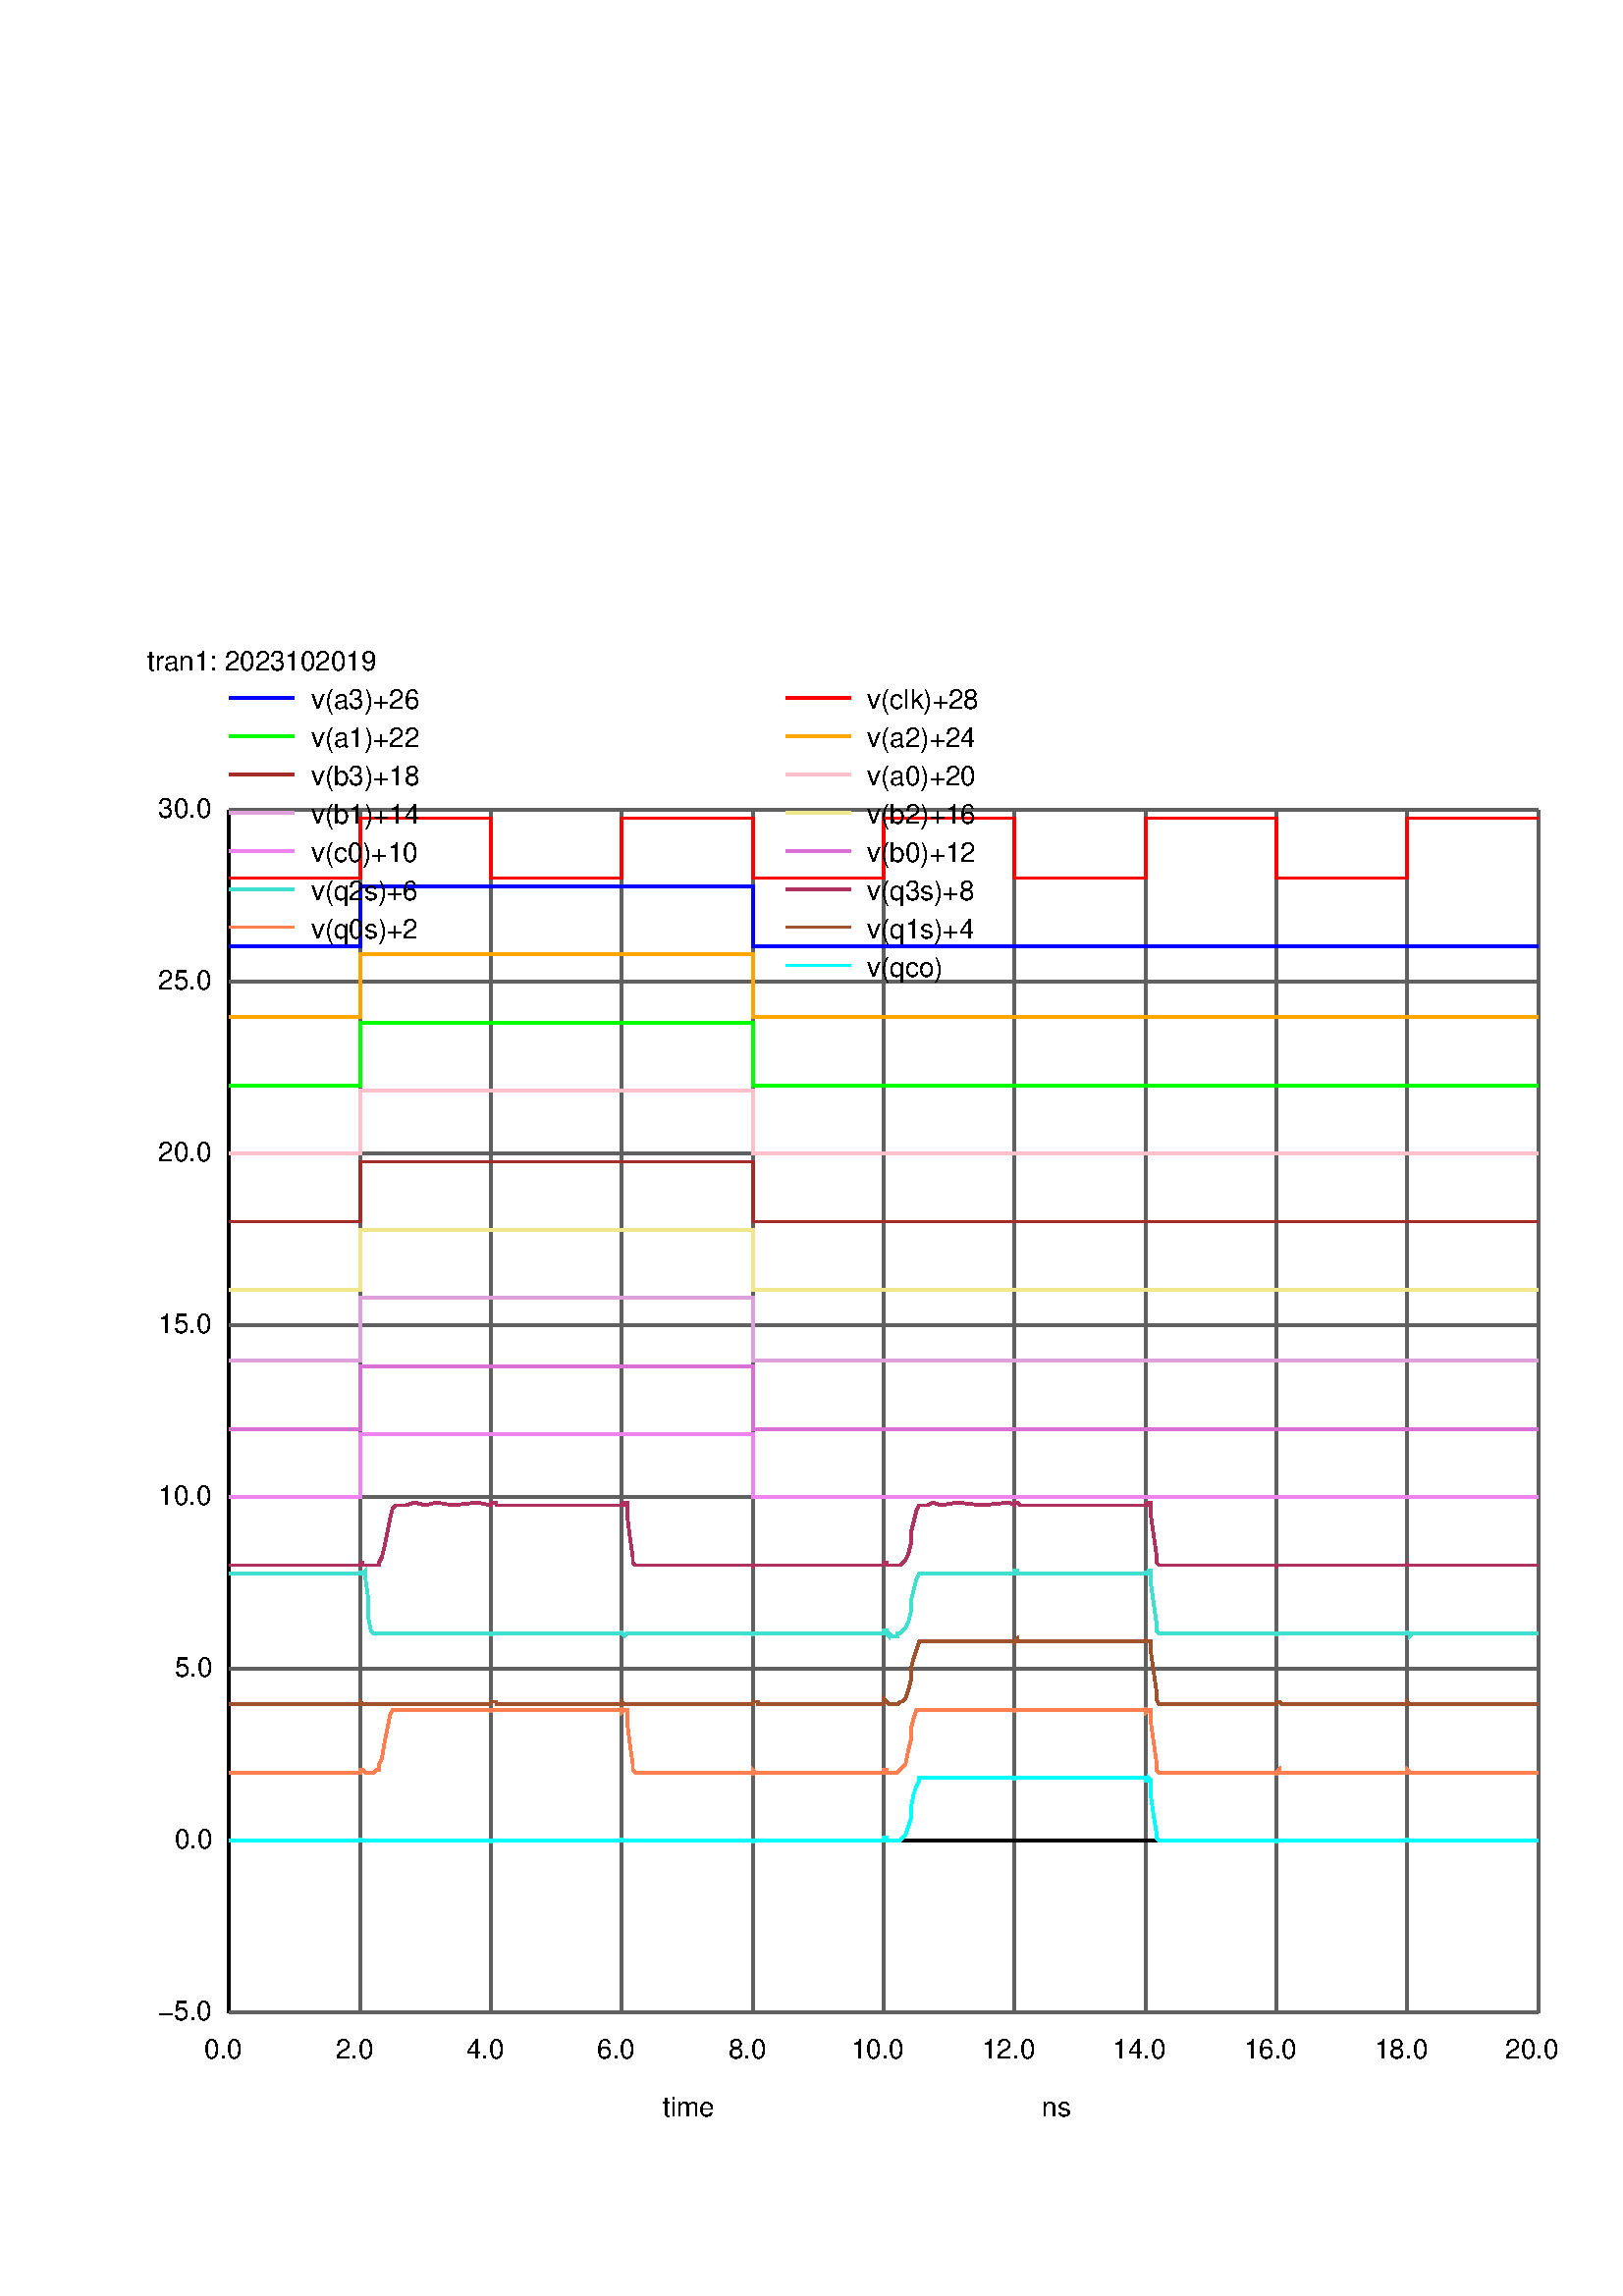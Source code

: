 %!PS-Adobe-3.0 EPSF-3.0
%%BoundingBox: 22 22 594 612
/Re-encode { % inFont outFont encoding | -
   /MyEncoding exch def
      exch findfont
      dup length dict
      begin
         {def} forall
         /Encoding MyEncoding def
         currentdict
      end
      definefont
} def
/Helvetica /HelveticaLatin1 ISOLatin1Encoding Re-encode
1 1 scale
1.000 1.000 1.000 setrgbcolor
newpath
22 22 moveto 594 22 lineto
594 612 lineto 22 612 lineto
closepath fill
/HelveticaLatin1 findfont 10 scalefont setfont

0.000 0.000 0.000 setrgbcolor
0.376 0.376 0.376 setrgbcolor
0.000 0.000 0.000 setrgbcolor
0.000 0.000 0.000 setrgbcolor
0.000 0.000 0.000 setrgbcolor
243 66 moveto
0 rotate
(time) show
-0 rotate
0.376 0.376 0.376 setrgbcolor
0.000 0.000 0.000 setrgbcolor
0.000 0.000 0.000 setrgbcolor
0.000 0.000 0.000 setrgbcolor
54 596 moveto
0 rotate
(tran1: 2023102019) show
-0 rotate
0.376 0.376 0.376 setrgbcolor
0.000 0.000 0.000 setrgbcolor
newpath
84 104 moveto
84 545 lineto
1.0 setlinewidth
stroke
0.376 0.376 0.376 setrgbcolor
0.000 0.000 0.000 setrgbcolor
0.000 0.000 0.000 setrgbcolor
0.000 0.000 0.000 setrgbcolor
75 87 moveto
0 rotate
(0.0) show
-0 rotate
0.376 0.376 0.376 setrgbcolor
newpath
132 104 moveto
132 545 lineto
1.0 setlinewidth
stroke
0.000 0.000 0.000 setrgbcolor
0.000 0.000 0.000 setrgbcolor
0.000 0.000 0.000 setrgbcolor
123 87 moveto
0 rotate
(2.0) show
-0 rotate
0.376 0.376 0.376 setrgbcolor
newpath
180 104 moveto
180 545 lineto
1.0 setlinewidth
stroke
0.000 0.000 0.000 setrgbcolor
0.000 0.000 0.000 setrgbcolor
0.000 0.000 0.000 setrgbcolor
171 87 moveto
0 rotate
(4.0) show
-0 rotate
0.376 0.376 0.376 setrgbcolor
newpath
228 104 moveto
228 545 lineto
1.0 setlinewidth
stroke
0.000 0.000 0.000 setrgbcolor
0.000 0.000 0.000 setrgbcolor
0.000 0.000 0.000 setrgbcolor
219 87 moveto
0 rotate
(6.0) show
-0 rotate
0.376 0.376 0.376 setrgbcolor
newpath
276 104 moveto
276 545 lineto
1.0 setlinewidth
stroke
0.000 0.000 0.000 setrgbcolor
0.000 0.000 0.000 setrgbcolor
0.000 0.000 0.000 setrgbcolor
267 87 moveto
0 rotate
(8.0) show
-0 rotate
0.376 0.376 0.376 setrgbcolor
newpath
324 104 moveto
324 545 lineto
1.0 setlinewidth
stroke
0.000 0.000 0.000 setrgbcolor
0.000 0.000 0.000 setrgbcolor
0.000 0.000 0.000 setrgbcolor
312 87 moveto
0 rotate
(10.0) show
-0 rotate
0.376 0.376 0.376 setrgbcolor
newpath
372 104 moveto
372 545 lineto
1.0 setlinewidth
stroke
0.000 0.000 0.000 setrgbcolor
0.000 0.000 0.000 setrgbcolor
0.000 0.000 0.000 setrgbcolor
360 87 moveto
0 rotate
(12.0) show
-0 rotate
0.376 0.376 0.376 setrgbcolor
newpath
420 104 moveto
420 545 lineto
1.0 setlinewidth
stroke
0.000 0.000 0.000 setrgbcolor
0.000 0.000 0.000 setrgbcolor
0.000 0.000 0.000 setrgbcolor
408 87 moveto
0 rotate
(14.0) show
-0 rotate
0.376 0.376 0.376 setrgbcolor
newpath
468 104 moveto
468 545 lineto
1.0 setlinewidth
stroke
0.000 0.000 0.000 setrgbcolor
0.000 0.000 0.000 setrgbcolor
0.000 0.000 0.000 setrgbcolor
456 87 moveto
0 rotate
(16.0) show
-0 rotate
0.376 0.376 0.376 setrgbcolor
newpath
516 104 moveto
516 545 lineto
1.0 setlinewidth
stroke
0.000 0.000 0.000 setrgbcolor
0.000 0.000 0.000 setrgbcolor
0.000 0.000 0.000 setrgbcolor
504 87 moveto
0 rotate
(18.0) show
-0 rotate
0.376 0.376 0.376 setrgbcolor
newpath
564 104 moveto
564 545 lineto
1.0 setlinewidth
stroke
0.000 0.000 0.000 setrgbcolor
0.000 0.000 0.000 setrgbcolor
0.000 0.000 0.000 setrgbcolor
552 87 moveto
0 rotate
(20.0) show
-0 rotate
0.376 0.376 0.376 setrgbcolor
0.000 0.000 0.000 setrgbcolor
0.000 0.000 0.000 setrgbcolor
0.000 0.000 0.000 setrgbcolor
382 66 moveto
0 rotate
(ns) show
-0 rotate
0.376 0.376 0.376 setrgbcolor
newpath
84 104 moveto
564 104 lineto
1.0 setlinewidth
stroke
0.000 0.000 0.000 setrgbcolor
0.000 0.000 0.000 setrgbcolor
0.000 0.000 0.000 setrgbcolor
58 101 moveto
0 rotate
(-5.0) show
-0 rotate
0.376 0.376 0.376 setrgbcolor
0.000 0.000 0.000 setrgbcolor
newpath
84 167 moveto
564 167 lineto
1.0 setlinewidth
stroke
0.376 0.376 0.376 setrgbcolor
0.000 0.000 0.000 setrgbcolor
0.000 0.000 0.000 setrgbcolor
0.000 0.000 0.000 setrgbcolor
64 164 moveto
0 rotate
(0.0) show
-0 rotate
0.376 0.376 0.376 setrgbcolor
newpath
84 230 moveto
564 230 lineto
1.0 setlinewidth
stroke
0.000 0.000 0.000 setrgbcolor
0.000 0.000 0.000 setrgbcolor
0.000 0.000 0.000 setrgbcolor
64 227 moveto
0 rotate
(5.0) show
-0 rotate
0.376 0.376 0.376 setrgbcolor
newpath
84 293 moveto
564 293 lineto
1.0 setlinewidth
stroke
0.000 0.000 0.000 setrgbcolor
0.000 0.000 0.000 setrgbcolor
0.000 0.000 0.000 setrgbcolor
58 290 moveto
0 rotate
(10.0) show
-0 rotate
0.376 0.376 0.376 setrgbcolor
newpath
84 356 moveto
564 356 lineto
1.0 setlinewidth
stroke
0.000 0.000 0.000 setrgbcolor
0.000 0.000 0.000 setrgbcolor
0.000 0.000 0.000 setrgbcolor
58 353 moveto
0 rotate
(15.0) show
-0 rotate
0.376 0.376 0.376 setrgbcolor
newpath
84 419 moveto
564 419 lineto
1.0 setlinewidth
stroke
0.000 0.000 0.000 setrgbcolor
0.000 0.000 0.000 setrgbcolor
0.000 0.000 0.000 setrgbcolor
58 416 moveto
0 rotate
(20.0) show
-0 rotate
0.376 0.376 0.376 setrgbcolor
newpath
84 482 moveto
564 482 lineto
1.0 setlinewidth
stroke
0.000 0.000 0.000 setrgbcolor
0.000 0.000 0.000 setrgbcolor
0.000 0.000 0.000 setrgbcolor
58 479 moveto
0 rotate
(25.0) show
-0 rotate
0.376 0.376 0.376 setrgbcolor
newpath
84 545 moveto
564 545 lineto
1.0 setlinewidth
stroke
0.000 0.000 0.000 setrgbcolor
0.000 0.000 0.000 setrgbcolor
0.000 0.000 0.000 setrgbcolor
58 542 moveto
0 rotate
(30.0) show
-0 rotate
0.376 0.376 0.376 setrgbcolor
0.000 0.000 0.000 setrgbcolor
0.000 0.000 0.000 setrgbcolor
0.000 0.000 0.000 setrgbcolor
54 582 moveto
0 rotate
(     ) show
-0 rotate
0.376 0.376 0.376 setrgbcolor
1.000 0.000 0.000 setrgbcolor
newpath
288 586 moveto
312 586 lineto
1.0 setlinewidth
stroke
0.000 0.000 0.000 setrgbcolor
0.000 0.000 0.000 setrgbcolor
0.000 0.000 0.000 setrgbcolor
318 582 moveto
0 rotate
(v(clk)+28) show
-0 rotate
1.000 0.000 0.000 setrgbcolor
newpath
84 520 moveto
85 520 lineto
1.0 setlinewidth
86 520 lineto
1.0 setlinewidth
87 520 lineto
1.0 setlinewidth
90 520 lineto
1.0 setlinewidth
96 520 lineto
1.0 setlinewidth
106 520 lineto
1.0 setlinewidth
115 520 lineto
1.0 setlinewidth
125 520 lineto
1.0 setlinewidth
132 520 lineto
1.0 setlinewidth
132 522 lineto
1.0 setlinewidth
132 527 lineto
1.0 setlinewidth
132 536 lineto
1.0 setlinewidth
132 542 lineto
1.0 setlinewidth
133 542 lineto
1.0 setlinewidth
134 542 lineto
1.0 setlinewidth
135 542 lineto
1.0 setlinewidth
136 542 lineto
1.0 setlinewidth
137 542 lineto
1.0 setlinewidth
138 542 lineto
1.0 setlinewidth
139 542 lineto
1.0 setlinewidth
140 542 lineto
1.0 setlinewidth
141 542 lineto
1.0 setlinewidth
142 542 lineto
1.0 setlinewidth
143 542 lineto
1.0 setlinewidth
144 542 lineto
1.0 setlinewidth
145 542 lineto
1.0 setlinewidth
146 542 lineto
1.0 setlinewidth
147 542 lineto
1.0 setlinewidth
149 542 lineto
1.0 setlinewidth
152 542 lineto
1.0 setlinewidth
156 542 lineto
1.0 setlinewidth
160 542 lineto
1.0 setlinewidth
166 542 lineto
1.0 setlinewidth
175 542 lineto
1.0 setlinewidth
180 542 lineto
1.0 setlinewidth
180 540 lineto
1.0 setlinewidth
180 536 lineto
1.0 setlinewidth
180 527 lineto
1.0 setlinewidth
180 520 lineto
1.0 setlinewidth
181 520 lineto
1.0 setlinewidth
182 520 lineto
1.0 setlinewidth
183 520 lineto
1.0 setlinewidth
184 520 lineto
1.0 setlinewidth
185 520 lineto
1.0 setlinewidth
187 520 lineto
1.0 setlinewidth
190 520 lineto
1.0 setlinewidth
193 520 lineto
1.0 setlinewidth
195 520 lineto
1.0 setlinewidth
198 520 lineto
1.0 setlinewidth
200 520 lineto
1.0 setlinewidth
202 520 lineto
1.0 setlinewidth
203 520 lineto
1.0 setlinewidth
206 520 lineto
1.0 setlinewidth
208 520 lineto
1.0 setlinewidth
212 520 lineto
1.0 setlinewidth
217 520 lineto
1.0 setlinewidth
226 520 lineto
1.0 setlinewidth
228 520 lineto
1.0 setlinewidth
228 522 lineto
1.0 setlinewidth
228 527 lineto
1.0 setlinewidth
228 536 lineto
1.0 setlinewidth
228 542 lineto
1.0 setlinewidth
229 542 lineto
1.0 setlinewidth
230 542 lineto
1.0 setlinewidth
231 542 lineto
1.0 setlinewidth
232 542 lineto
1.0 setlinewidth
233 542 lineto
1.0 setlinewidth
234 542 lineto
1.0 setlinewidth
236 542 lineto
1.0 setlinewidth
237 542 lineto
1.0 setlinewidth
239 542 lineto
1.0 setlinewidth
241 542 lineto
1.0 setlinewidth
242 542 lineto
1.0 setlinewidth
243 542 lineto
1.0 setlinewidth
244 542 lineto
1.0 setlinewidth
245 542 lineto
1.0 setlinewidth
246 542 lineto
1.0 setlinewidth
247 542 lineto
1.0 setlinewidth
248 542 lineto
1.0 setlinewidth
249 542 lineto
1.0 setlinewidth
250 542 lineto
1.0 setlinewidth
251 542 lineto
1.0 setlinewidth
253 542 lineto
1.0 setlinewidth
256 542 lineto
1.0 setlinewidth
262 542 lineto
1.0 setlinewidth
271 542 lineto
1.0 setlinewidth
276 542 lineto
1.0 setlinewidth
276 540 lineto
1.0 setlinewidth
276 536 lineto
1.0 setlinewidth
276 528 lineto
1.0 setlinewidth
276 520 lineto
1.0 setlinewidth
277 520 lineto
1.0 setlinewidth
278 520 lineto
1.0 setlinewidth
279 520 lineto
1.0 setlinewidth
280 520 lineto
1.0 setlinewidth
281 520 lineto
1.0 setlinewidth
283 520 lineto
1.0 setlinewidth
285 520 lineto
1.0 setlinewidth
287 520 lineto
1.0 setlinewidth
290 520 lineto
1.0 setlinewidth
292 520 lineto
1.0 setlinewidth
294 520 lineto
1.0 setlinewidth
296 520 lineto
1.0 setlinewidth
298 520 lineto
1.0 setlinewidth
301 520 lineto
1.0 setlinewidth
304 520 lineto
1.0 setlinewidth
310 520 lineto
1.0 setlinewidth
317 520 lineto
1.0 setlinewidth
324 520 lineto
1.0 setlinewidth
324 522 lineto
1.0 setlinewidth
324 527 lineto
1.0 setlinewidth
324 536 lineto
1.0 setlinewidth
324 542 lineto
1.0 setlinewidth
325 542 lineto
1.0 setlinewidth
326 542 lineto
1.0 setlinewidth
327 542 lineto
1.0 setlinewidth
328 542 lineto
1.0 setlinewidth
329 542 lineto
1.0 setlinewidth
330 542 lineto
1.0 setlinewidth
331 542 lineto
1.0 setlinewidth
332 542 lineto
1.0 setlinewidth
333 542 lineto
1.0 setlinewidth
334 542 lineto
1.0 setlinewidth
335 542 lineto
1.0 setlinewidth
336 542 lineto
1.0 setlinewidth
337 542 lineto
1.0 setlinewidth
338 542 lineto
1.0 setlinewidth
340 542 lineto
1.0 setlinewidth
342 542 lineto
1.0 setlinewidth
345 542 lineto
1.0 setlinewidth
351 542 lineto
1.0 setlinewidth
360 542 lineto
1.0 setlinewidth
370 542 lineto
1.0 setlinewidth
372 542 lineto
1.0 setlinewidth
372 540 lineto
1.0 setlinewidth
372 536 lineto
1.0 setlinewidth
372 527 lineto
1.0 setlinewidth
372 520 lineto
1.0 setlinewidth
373 520 lineto
1.0 setlinewidth
374 520 lineto
1.0 setlinewidth
375 520 lineto
1.0 setlinewidth
376 520 lineto
1.0 setlinewidth
377 520 lineto
1.0 setlinewidth
378 520 lineto
1.0 setlinewidth
379 520 lineto
1.0 setlinewidth
382 520 lineto
1.0 setlinewidth
384 520 lineto
1.0 setlinewidth
386 520 lineto
1.0 setlinewidth
387 520 lineto
1.0 setlinewidth
389 520 lineto
1.0 setlinewidth
391 520 lineto
1.0 setlinewidth
394 520 lineto
1.0 setlinewidth
397 520 lineto
1.0 setlinewidth
403 520 lineto
1.0 setlinewidth
413 520 lineto
1.0 setlinewidth
420 520 lineto
1.0 setlinewidth
420 522 lineto
1.0 setlinewidth
420 527 lineto
1.0 setlinewidth
420 536 lineto
1.0 setlinewidth
420 542 lineto
1.0 setlinewidth
421 542 lineto
1.0 setlinewidth
422 542 lineto
1.0 setlinewidth
423 542 lineto
1.0 setlinewidth
424 542 lineto
1.0 setlinewidth
425 542 lineto
1.0 setlinewidth
426 542 lineto
1.0 setlinewidth
427 542 lineto
1.0 setlinewidth
429 542 lineto
1.0 setlinewidth
432 542 lineto
1.0 setlinewidth
440 542 lineto
1.0 setlinewidth
449 542 lineto
1.0 setlinewidth
459 542 lineto
1.0 setlinewidth
468 542 lineto
1.0 setlinewidth
468 540 lineto
1.0 setlinewidth
468 536 lineto
1.0 setlinewidth
468 527 lineto
1.0 setlinewidth
468 520 lineto
1.0 setlinewidth
469 520 lineto
1.0 setlinewidth
470 520 lineto
1.0 setlinewidth
471 520 lineto
1.0 setlinewidth
472 520 lineto
1.0 setlinewidth
474 520 lineto
1.0 setlinewidth
477 520 lineto
1.0 setlinewidth
485 520 lineto
1.0 setlinewidth
495 520 lineto
1.0 setlinewidth
504 520 lineto
1.0 setlinewidth
514 520 lineto
1.0 setlinewidth
516 520 lineto
1.0 setlinewidth
516 522 lineto
1.0 setlinewidth
516 527 lineto
1.0 setlinewidth
516 536 lineto
1.0 setlinewidth
516 542 lineto
1.0 setlinewidth
517 542 lineto
1.0 setlinewidth
518 542 lineto
1.0 setlinewidth
519 542 lineto
1.0 setlinewidth
520 542 lineto
1.0 setlinewidth
522 542 lineto
1.0 setlinewidth
525 542 lineto
1.0 setlinewidth
532 542 lineto
1.0 setlinewidth
541 542 lineto
1.0 setlinewidth
551 542 lineto
1.0 setlinewidth
560 542 lineto
1.0 setlinewidth
564 542 lineto
1.0 setlinewidth
stroke
0.000 0.000 1.000 setrgbcolor
newpath
84 586 moveto
108 586 lineto
1.0 setlinewidth
stroke
0.000 0.000 0.000 setrgbcolor
0.000 0.000 0.000 setrgbcolor
0.000 0.000 0.000 setrgbcolor
114 582 moveto
0 rotate
(v(a3)+26) show
-0 rotate
0.000 0.000 1.000 setrgbcolor
newpath
84 495 moveto
85 495 lineto
1.0 setlinewidth
86 495 lineto
1.0 setlinewidth
87 495 lineto
1.0 setlinewidth
90 495 lineto
1.0 setlinewidth
96 495 lineto
1.0 setlinewidth
106 495 lineto
1.0 setlinewidth
115 495 lineto
1.0 setlinewidth
125 495 lineto
1.0 setlinewidth
132 495 lineto
1.0 setlinewidth
132 497 lineto
1.0 setlinewidth
132 501 lineto
1.0 setlinewidth
132 510 lineto
1.0 setlinewidth
132 517 lineto
1.0 setlinewidth
133 517 lineto
1.0 setlinewidth
134 517 lineto
1.0 setlinewidth
135 517 lineto
1.0 setlinewidth
136 517 lineto
1.0 setlinewidth
137 517 lineto
1.0 setlinewidth
138 517 lineto
1.0 setlinewidth
139 517 lineto
1.0 setlinewidth
140 517 lineto
1.0 setlinewidth
141 517 lineto
1.0 setlinewidth
142 517 lineto
1.0 setlinewidth
143 517 lineto
1.0 setlinewidth
144 517 lineto
1.0 setlinewidth
145 517 lineto
1.0 setlinewidth
146 517 lineto
1.0 setlinewidth
147 517 lineto
1.0 setlinewidth
149 517 lineto
1.0 setlinewidth
152 517 lineto
1.0 setlinewidth
156 517 lineto
1.0 setlinewidth
160 517 lineto
1.0 setlinewidth
166 517 lineto
1.0 setlinewidth
175 517 lineto
1.0 setlinewidth
180 517 lineto
1.0 setlinewidth
181 517 lineto
1.0 setlinewidth
182 517 lineto
1.0 setlinewidth
183 517 lineto
1.0 setlinewidth
184 517 lineto
1.0 setlinewidth
185 517 lineto
1.0 setlinewidth
187 517 lineto
1.0 setlinewidth
190 517 lineto
1.0 setlinewidth
193 517 lineto
1.0 setlinewidth
195 517 lineto
1.0 setlinewidth
198 517 lineto
1.0 setlinewidth
200 517 lineto
1.0 setlinewidth
202 517 lineto
1.0 setlinewidth
203 517 lineto
1.0 setlinewidth
206 517 lineto
1.0 setlinewidth
208 517 lineto
1.0 setlinewidth
212 517 lineto
1.0 setlinewidth
217 517 lineto
1.0 setlinewidth
226 517 lineto
1.0 setlinewidth
228 517 lineto
1.0 setlinewidth
229 517 lineto
1.0 setlinewidth
230 517 lineto
1.0 setlinewidth
231 517 lineto
1.0 setlinewidth
232 517 lineto
1.0 setlinewidth
233 517 lineto
1.0 setlinewidth
234 517 lineto
1.0 setlinewidth
236 517 lineto
1.0 setlinewidth
237 517 lineto
1.0 setlinewidth
239 517 lineto
1.0 setlinewidth
241 517 lineto
1.0 setlinewidth
242 517 lineto
1.0 setlinewidth
243 517 lineto
1.0 setlinewidth
244 517 lineto
1.0 setlinewidth
245 517 lineto
1.0 setlinewidth
246 517 lineto
1.0 setlinewidth
247 517 lineto
1.0 setlinewidth
248 517 lineto
1.0 setlinewidth
249 517 lineto
1.0 setlinewidth
250 517 lineto
1.0 setlinewidth
251 517 lineto
1.0 setlinewidth
253 517 lineto
1.0 setlinewidth
256 517 lineto
1.0 setlinewidth
262 517 lineto
1.0 setlinewidth
271 517 lineto
1.0 setlinewidth
276 517 lineto
1.0 setlinewidth
276 515 lineto
1.0 setlinewidth
276 510 lineto
1.0 setlinewidth
276 501 lineto
1.0 setlinewidth
276 495 lineto
1.0 setlinewidth
277 495 lineto
1.0 setlinewidth
278 495 lineto
1.0 setlinewidth
279 495 lineto
1.0 setlinewidth
280 495 lineto
1.0 setlinewidth
281 495 lineto
1.0 setlinewidth
283 495 lineto
1.0 setlinewidth
285 495 lineto
1.0 setlinewidth
287 495 lineto
1.0 setlinewidth
290 495 lineto
1.0 setlinewidth
292 495 lineto
1.0 setlinewidth
294 495 lineto
1.0 setlinewidth
296 495 lineto
1.0 setlinewidth
298 495 lineto
1.0 setlinewidth
301 495 lineto
1.0 setlinewidth
304 495 lineto
1.0 setlinewidth
310 495 lineto
1.0 setlinewidth
317 495 lineto
1.0 setlinewidth
324 495 lineto
1.0 setlinewidth
325 495 lineto
1.0 setlinewidth
326 495 lineto
1.0 setlinewidth
327 495 lineto
1.0 setlinewidth
328 495 lineto
1.0 setlinewidth
329 495 lineto
1.0 setlinewidth
330 495 lineto
1.0 setlinewidth
331 495 lineto
1.0 setlinewidth
332 495 lineto
1.0 setlinewidth
333 495 lineto
1.0 setlinewidth
334 495 lineto
1.0 setlinewidth
335 495 lineto
1.0 setlinewidth
336 495 lineto
1.0 setlinewidth
337 495 lineto
1.0 setlinewidth
338 495 lineto
1.0 setlinewidth
340 495 lineto
1.0 setlinewidth
342 495 lineto
1.0 setlinewidth
345 495 lineto
1.0 setlinewidth
351 495 lineto
1.0 setlinewidth
360 495 lineto
1.0 setlinewidth
370 495 lineto
1.0 setlinewidth
372 495 lineto
1.0 setlinewidth
373 495 lineto
1.0 setlinewidth
374 495 lineto
1.0 setlinewidth
375 495 lineto
1.0 setlinewidth
376 495 lineto
1.0 setlinewidth
377 495 lineto
1.0 setlinewidth
378 495 lineto
1.0 setlinewidth
379 495 lineto
1.0 setlinewidth
382 495 lineto
1.0 setlinewidth
384 495 lineto
1.0 setlinewidth
386 495 lineto
1.0 setlinewidth
387 495 lineto
1.0 setlinewidth
389 495 lineto
1.0 setlinewidth
391 495 lineto
1.0 setlinewidth
394 495 lineto
1.0 setlinewidth
397 495 lineto
1.0 setlinewidth
403 495 lineto
1.0 setlinewidth
413 495 lineto
1.0 setlinewidth
420 495 lineto
1.0 setlinewidth
421 495 lineto
1.0 setlinewidth
422 495 lineto
1.0 setlinewidth
423 495 lineto
1.0 setlinewidth
424 495 lineto
1.0 setlinewidth
425 495 lineto
1.0 setlinewidth
426 495 lineto
1.0 setlinewidth
427 495 lineto
1.0 setlinewidth
429 495 lineto
1.0 setlinewidth
432 495 lineto
1.0 setlinewidth
440 495 lineto
1.0 setlinewidth
449 495 lineto
1.0 setlinewidth
459 495 lineto
1.0 setlinewidth
468 495 lineto
1.0 setlinewidth
469 495 lineto
1.0 setlinewidth
470 495 lineto
1.0 setlinewidth
471 495 lineto
1.0 setlinewidth
472 495 lineto
1.0 setlinewidth
474 495 lineto
1.0 setlinewidth
477 495 lineto
1.0 setlinewidth
485 495 lineto
1.0 setlinewidth
495 495 lineto
1.0 setlinewidth
504 495 lineto
1.0 setlinewidth
514 495 lineto
1.0 setlinewidth
516 495 lineto
1.0 setlinewidth
517 495 lineto
1.0 setlinewidth
518 495 lineto
1.0 setlinewidth
519 495 lineto
1.0 setlinewidth
520 495 lineto
1.0 setlinewidth
522 495 lineto
1.0 setlinewidth
525 495 lineto
1.0 setlinewidth
532 495 lineto
1.0 setlinewidth
541 495 lineto
1.0 setlinewidth
551 495 lineto
1.0 setlinewidth
560 495 lineto
1.0 setlinewidth
564 495 lineto
1.0 setlinewidth
stroke
1.000 0.647 0.000 setrgbcolor
newpath
288 572 moveto
312 572 lineto
1.0 setlinewidth
stroke
0.000 0.000 0.000 setrgbcolor
0.000 0.000 0.000 setrgbcolor
0.000 0.000 0.000 setrgbcolor
318 568 moveto
0 rotate
(v(a2)+24) show
-0 rotate
1.000 0.647 0.000 setrgbcolor
newpath
84 469 moveto
85 469 lineto
1.0 setlinewidth
86 469 lineto
1.0 setlinewidth
87 469 lineto
1.0 setlinewidth
90 469 lineto
1.0 setlinewidth
96 469 lineto
1.0 setlinewidth
106 469 lineto
1.0 setlinewidth
115 469 lineto
1.0 setlinewidth
125 469 lineto
1.0 setlinewidth
132 469 lineto
1.0 setlinewidth
132 472 lineto
1.0 setlinewidth
132 476 lineto
1.0 setlinewidth
132 485 lineto
1.0 setlinewidth
132 492 lineto
1.0 setlinewidth
133 492 lineto
1.0 setlinewidth
134 492 lineto
1.0 setlinewidth
135 492 lineto
1.0 setlinewidth
136 492 lineto
1.0 setlinewidth
137 492 lineto
1.0 setlinewidth
138 492 lineto
1.0 setlinewidth
139 492 lineto
1.0 setlinewidth
140 492 lineto
1.0 setlinewidth
141 492 lineto
1.0 setlinewidth
142 492 lineto
1.0 setlinewidth
143 492 lineto
1.0 setlinewidth
144 492 lineto
1.0 setlinewidth
145 492 lineto
1.0 setlinewidth
146 492 lineto
1.0 setlinewidth
147 492 lineto
1.0 setlinewidth
149 492 lineto
1.0 setlinewidth
152 492 lineto
1.0 setlinewidth
156 492 lineto
1.0 setlinewidth
160 492 lineto
1.0 setlinewidth
166 492 lineto
1.0 setlinewidth
175 492 lineto
1.0 setlinewidth
180 492 lineto
1.0 setlinewidth
181 492 lineto
1.0 setlinewidth
182 492 lineto
1.0 setlinewidth
183 492 lineto
1.0 setlinewidth
184 492 lineto
1.0 setlinewidth
185 492 lineto
1.0 setlinewidth
187 492 lineto
1.0 setlinewidth
190 492 lineto
1.0 setlinewidth
193 492 lineto
1.0 setlinewidth
195 492 lineto
1.0 setlinewidth
198 492 lineto
1.0 setlinewidth
200 492 lineto
1.0 setlinewidth
202 492 lineto
1.0 setlinewidth
203 492 lineto
1.0 setlinewidth
206 492 lineto
1.0 setlinewidth
208 492 lineto
1.0 setlinewidth
212 492 lineto
1.0 setlinewidth
217 492 lineto
1.0 setlinewidth
226 492 lineto
1.0 setlinewidth
228 492 lineto
1.0 setlinewidth
229 492 lineto
1.0 setlinewidth
230 492 lineto
1.0 setlinewidth
231 492 lineto
1.0 setlinewidth
232 492 lineto
1.0 setlinewidth
233 492 lineto
1.0 setlinewidth
234 492 lineto
1.0 setlinewidth
236 492 lineto
1.0 setlinewidth
237 492 lineto
1.0 setlinewidth
239 492 lineto
1.0 setlinewidth
241 492 lineto
1.0 setlinewidth
242 492 lineto
1.0 setlinewidth
243 492 lineto
1.0 setlinewidth
244 492 lineto
1.0 setlinewidth
245 492 lineto
1.0 setlinewidth
246 492 lineto
1.0 setlinewidth
247 492 lineto
1.0 setlinewidth
248 492 lineto
1.0 setlinewidth
249 492 lineto
1.0 setlinewidth
250 492 lineto
1.0 setlinewidth
251 492 lineto
1.0 setlinewidth
253 492 lineto
1.0 setlinewidth
256 492 lineto
1.0 setlinewidth
262 492 lineto
1.0 setlinewidth
271 492 lineto
1.0 setlinewidth
276 492 lineto
1.0 setlinewidth
276 490 lineto
1.0 setlinewidth
276 485 lineto
1.0 setlinewidth
276 476 lineto
1.0 setlinewidth
276 469 lineto
1.0 setlinewidth
277 469 lineto
1.0 setlinewidth
278 469 lineto
1.0 setlinewidth
279 469 lineto
1.0 setlinewidth
280 469 lineto
1.0 setlinewidth
281 469 lineto
1.0 setlinewidth
283 469 lineto
1.0 setlinewidth
285 469 lineto
1.0 setlinewidth
287 469 lineto
1.0 setlinewidth
290 469 lineto
1.0 setlinewidth
292 469 lineto
1.0 setlinewidth
294 469 lineto
1.0 setlinewidth
296 469 lineto
1.0 setlinewidth
298 469 lineto
1.0 setlinewidth
301 469 lineto
1.0 setlinewidth
304 469 lineto
1.0 setlinewidth
310 469 lineto
1.0 setlinewidth
317 469 lineto
1.0 setlinewidth
324 469 lineto
1.0 setlinewidth
325 469 lineto
1.0 setlinewidth
326 469 lineto
1.0 setlinewidth
327 469 lineto
1.0 setlinewidth
328 469 lineto
1.0 setlinewidth
329 469 lineto
1.0 setlinewidth
330 469 lineto
1.0 setlinewidth
331 469 lineto
1.0 setlinewidth
332 469 lineto
1.0 setlinewidth
333 469 lineto
1.0 setlinewidth
334 469 lineto
1.0 setlinewidth
335 469 lineto
1.0 setlinewidth
336 469 lineto
1.0 setlinewidth
337 469 lineto
1.0 setlinewidth
338 469 lineto
1.0 setlinewidth
340 469 lineto
1.0 setlinewidth
342 469 lineto
1.0 setlinewidth
345 469 lineto
1.0 setlinewidth
351 469 lineto
1.0 setlinewidth
360 469 lineto
1.0 setlinewidth
370 469 lineto
1.0 setlinewidth
372 469 lineto
1.0 setlinewidth
373 469 lineto
1.0 setlinewidth
374 469 lineto
1.0 setlinewidth
375 469 lineto
1.0 setlinewidth
376 469 lineto
1.0 setlinewidth
377 469 lineto
1.0 setlinewidth
378 469 lineto
1.0 setlinewidth
379 469 lineto
1.0 setlinewidth
382 469 lineto
1.0 setlinewidth
384 469 lineto
1.0 setlinewidth
386 469 lineto
1.0 setlinewidth
387 469 lineto
1.0 setlinewidth
389 469 lineto
1.0 setlinewidth
391 469 lineto
1.0 setlinewidth
394 469 lineto
1.0 setlinewidth
397 469 lineto
1.0 setlinewidth
403 469 lineto
1.0 setlinewidth
413 469 lineto
1.0 setlinewidth
420 469 lineto
1.0 setlinewidth
421 469 lineto
1.0 setlinewidth
422 469 lineto
1.0 setlinewidth
423 469 lineto
1.0 setlinewidth
424 469 lineto
1.0 setlinewidth
425 469 lineto
1.0 setlinewidth
426 469 lineto
1.0 setlinewidth
427 469 lineto
1.0 setlinewidth
429 469 lineto
1.0 setlinewidth
432 469 lineto
1.0 setlinewidth
440 469 lineto
1.0 setlinewidth
449 469 lineto
1.0 setlinewidth
459 469 lineto
1.0 setlinewidth
468 469 lineto
1.0 setlinewidth
469 469 lineto
1.0 setlinewidth
470 469 lineto
1.0 setlinewidth
471 469 lineto
1.0 setlinewidth
472 469 lineto
1.0 setlinewidth
474 469 lineto
1.0 setlinewidth
477 469 lineto
1.0 setlinewidth
485 469 lineto
1.0 setlinewidth
495 469 lineto
1.0 setlinewidth
504 469 lineto
1.0 setlinewidth
514 469 lineto
1.0 setlinewidth
516 469 lineto
1.0 setlinewidth
517 469 lineto
1.0 setlinewidth
518 469 lineto
1.0 setlinewidth
519 469 lineto
1.0 setlinewidth
520 469 lineto
1.0 setlinewidth
522 469 lineto
1.0 setlinewidth
525 469 lineto
1.0 setlinewidth
532 469 lineto
1.0 setlinewidth
541 469 lineto
1.0 setlinewidth
551 469 lineto
1.0 setlinewidth
560 469 lineto
1.0 setlinewidth
564 469 lineto
1.0 setlinewidth
stroke
0.000 1.000 0.000 setrgbcolor
newpath
84 572 moveto
108 572 lineto
1.0 setlinewidth
stroke
0.000 0.000 0.000 setrgbcolor
0.000 0.000 0.000 setrgbcolor
0.000 0.000 0.000 setrgbcolor
114 568 moveto
0 rotate
(v(a1)+22) show
-0 rotate
0.000 1.000 0.000 setrgbcolor
newpath
84 444 moveto
85 444 lineto
1.0 setlinewidth
86 444 lineto
1.0 setlinewidth
87 444 lineto
1.0 setlinewidth
90 444 lineto
1.0 setlinewidth
96 444 lineto
1.0 setlinewidth
106 444 lineto
1.0 setlinewidth
115 444 lineto
1.0 setlinewidth
125 444 lineto
1.0 setlinewidth
132 444 lineto
1.0 setlinewidth
132 446 lineto
1.0 setlinewidth
132 451 lineto
1.0 setlinewidth
132 460 lineto
1.0 setlinewidth
132 467 lineto
1.0 setlinewidth
133 467 lineto
1.0 setlinewidth
134 467 lineto
1.0 setlinewidth
135 467 lineto
1.0 setlinewidth
136 467 lineto
1.0 setlinewidth
137 467 lineto
1.0 setlinewidth
138 467 lineto
1.0 setlinewidth
139 467 lineto
1.0 setlinewidth
140 467 lineto
1.0 setlinewidth
141 467 lineto
1.0 setlinewidth
142 467 lineto
1.0 setlinewidth
143 467 lineto
1.0 setlinewidth
144 467 lineto
1.0 setlinewidth
145 467 lineto
1.0 setlinewidth
146 467 lineto
1.0 setlinewidth
147 467 lineto
1.0 setlinewidth
149 467 lineto
1.0 setlinewidth
152 467 lineto
1.0 setlinewidth
156 467 lineto
1.0 setlinewidth
160 467 lineto
1.0 setlinewidth
166 467 lineto
1.0 setlinewidth
175 467 lineto
1.0 setlinewidth
180 467 lineto
1.0 setlinewidth
181 467 lineto
1.0 setlinewidth
182 467 lineto
1.0 setlinewidth
183 467 lineto
1.0 setlinewidth
184 467 lineto
1.0 setlinewidth
185 467 lineto
1.0 setlinewidth
187 467 lineto
1.0 setlinewidth
190 467 lineto
1.0 setlinewidth
193 467 lineto
1.0 setlinewidth
195 467 lineto
1.0 setlinewidth
198 467 lineto
1.0 setlinewidth
200 467 lineto
1.0 setlinewidth
202 467 lineto
1.0 setlinewidth
203 467 lineto
1.0 setlinewidth
206 467 lineto
1.0 setlinewidth
208 467 lineto
1.0 setlinewidth
212 467 lineto
1.0 setlinewidth
217 467 lineto
1.0 setlinewidth
226 467 lineto
1.0 setlinewidth
228 467 lineto
1.0 setlinewidth
229 467 lineto
1.0 setlinewidth
230 467 lineto
1.0 setlinewidth
231 467 lineto
1.0 setlinewidth
232 467 lineto
1.0 setlinewidth
233 467 lineto
1.0 setlinewidth
234 467 lineto
1.0 setlinewidth
236 467 lineto
1.0 setlinewidth
237 467 lineto
1.0 setlinewidth
239 467 lineto
1.0 setlinewidth
241 467 lineto
1.0 setlinewidth
242 467 lineto
1.0 setlinewidth
243 467 lineto
1.0 setlinewidth
244 467 lineto
1.0 setlinewidth
245 467 lineto
1.0 setlinewidth
246 467 lineto
1.0 setlinewidth
247 467 lineto
1.0 setlinewidth
248 467 lineto
1.0 setlinewidth
249 467 lineto
1.0 setlinewidth
250 467 lineto
1.0 setlinewidth
251 467 lineto
1.0 setlinewidth
253 467 lineto
1.0 setlinewidth
256 467 lineto
1.0 setlinewidth
262 467 lineto
1.0 setlinewidth
271 467 lineto
1.0 setlinewidth
276 467 lineto
1.0 setlinewidth
276 465 lineto
1.0 setlinewidth
276 460 lineto
1.0 setlinewidth
276 451 lineto
1.0 setlinewidth
276 444 lineto
1.0 setlinewidth
277 444 lineto
1.0 setlinewidth
278 444 lineto
1.0 setlinewidth
279 444 lineto
1.0 setlinewidth
280 444 lineto
1.0 setlinewidth
281 444 lineto
1.0 setlinewidth
283 444 lineto
1.0 setlinewidth
285 444 lineto
1.0 setlinewidth
287 444 lineto
1.0 setlinewidth
290 444 lineto
1.0 setlinewidth
292 444 lineto
1.0 setlinewidth
294 444 lineto
1.0 setlinewidth
296 444 lineto
1.0 setlinewidth
298 444 lineto
1.0 setlinewidth
301 444 lineto
1.0 setlinewidth
304 444 lineto
1.0 setlinewidth
310 444 lineto
1.0 setlinewidth
317 444 lineto
1.0 setlinewidth
324 444 lineto
1.0 setlinewidth
325 444 lineto
1.0 setlinewidth
326 444 lineto
1.0 setlinewidth
327 444 lineto
1.0 setlinewidth
328 444 lineto
1.0 setlinewidth
329 444 lineto
1.0 setlinewidth
330 444 lineto
1.0 setlinewidth
331 444 lineto
1.0 setlinewidth
332 444 lineto
1.0 setlinewidth
333 444 lineto
1.0 setlinewidth
334 444 lineto
1.0 setlinewidth
335 444 lineto
1.0 setlinewidth
336 444 lineto
1.0 setlinewidth
337 444 lineto
1.0 setlinewidth
338 444 lineto
1.0 setlinewidth
340 444 lineto
1.0 setlinewidth
342 444 lineto
1.0 setlinewidth
345 444 lineto
1.0 setlinewidth
351 444 lineto
1.0 setlinewidth
360 444 lineto
1.0 setlinewidth
370 444 lineto
1.0 setlinewidth
372 444 lineto
1.0 setlinewidth
373 444 lineto
1.0 setlinewidth
374 444 lineto
1.0 setlinewidth
375 444 lineto
1.0 setlinewidth
376 444 lineto
1.0 setlinewidth
377 444 lineto
1.0 setlinewidth
378 444 lineto
1.0 setlinewidth
379 444 lineto
1.0 setlinewidth
382 444 lineto
1.0 setlinewidth
384 444 lineto
1.0 setlinewidth
386 444 lineto
1.0 setlinewidth
387 444 lineto
1.0 setlinewidth
389 444 lineto
1.0 setlinewidth
391 444 lineto
1.0 setlinewidth
394 444 lineto
1.0 setlinewidth
397 444 lineto
1.0 setlinewidth
403 444 lineto
1.0 setlinewidth
413 444 lineto
1.0 setlinewidth
420 444 lineto
1.0 setlinewidth
421 444 lineto
1.0 setlinewidth
422 444 lineto
1.0 setlinewidth
423 444 lineto
1.0 setlinewidth
424 444 lineto
1.0 setlinewidth
425 444 lineto
1.0 setlinewidth
426 444 lineto
1.0 setlinewidth
427 444 lineto
1.0 setlinewidth
429 444 lineto
1.0 setlinewidth
432 444 lineto
1.0 setlinewidth
440 444 lineto
1.0 setlinewidth
449 444 lineto
1.0 setlinewidth
459 444 lineto
1.0 setlinewidth
468 444 lineto
1.0 setlinewidth
469 444 lineto
1.0 setlinewidth
470 444 lineto
1.0 setlinewidth
471 444 lineto
1.0 setlinewidth
472 444 lineto
1.0 setlinewidth
474 444 lineto
1.0 setlinewidth
477 444 lineto
1.0 setlinewidth
485 444 lineto
1.0 setlinewidth
495 444 lineto
1.0 setlinewidth
504 444 lineto
1.0 setlinewidth
514 444 lineto
1.0 setlinewidth
516 444 lineto
1.0 setlinewidth
517 444 lineto
1.0 setlinewidth
518 444 lineto
1.0 setlinewidth
519 444 lineto
1.0 setlinewidth
520 444 lineto
1.0 setlinewidth
522 444 lineto
1.0 setlinewidth
525 444 lineto
1.0 setlinewidth
532 444 lineto
1.0 setlinewidth
541 444 lineto
1.0 setlinewidth
551 444 lineto
1.0 setlinewidth
560 444 lineto
1.0 setlinewidth
564 444 lineto
1.0 setlinewidth
stroke
1.000 0.753 0.796 setrgbcolor
newpath
288 558 moveto
312 558 lineto
1.0 setlinewidth
stroke
0.000 0.000 0.000 setrgbcolor
0.000 0.000 0.000 setrgbcolor
0.000 0.000 0.000 setrgbcolor
318 554 moveto
0 rotate
(v(a0)+20) show
-0 rotate
1.000 0.753 0.796 setrgbcolor
newpath
84 419 moveto
85 419 lineto
1.0 setlinewidth
86 419 lineto
1.0 setlinewidth
87 419 lineto
1.0 setlinewidth
90 419 lineto
1.0 setlinewidth
96 419 lineto
1.0 setlinewidth
106 419 lineto
1.0 setlinewidth
115 419 lineto
1.0 setlinewidth
125 419 lineto
1.0 setlinewidth
132 419 lineto
1.0 setlinewidth
132 421 lineto
1.0 setlinewidth
132 426 lineto
1.0 setlinewidth
132 435 lineto
1.0 setlinewidth
132 442 lineto
1.0 setlinewidth
133 442 lineto
1.0 setlinewidth
134 442 lineto
1.0 setlinewidth
135 442 lineto
1.0 setlinewidth
136 442 lineto
1.0 setlinewidth
137 442 lineto
1.0 setlinewidth
138 442 lineto
1.0 setlinewidth
139 442 lineto
1.0 setlinewidth
140 442 lineto
1.0 setlinewidth
141 442 lineto
1.0 setlinewidth
142 442 lineto
1.0 setlinewidth
143 442 lineto
1.0 setlinewidth
144 442 lineto
1.0 setlinewidth
145 442 lineto
1.0 setlinewidth
146 442 lineto
1.0 setlinewidth
147 442 lineto
1.0 setlinewidth
149 442 lineto
1.0 setlinewidth
152 442 lineto
1.0 setlinewidth
156 442 lineto
1.0 setlinewidth
160 442 lineto
1.0 setlinewidth
166 442 lineto
1.0 setlinewidth
175 442 lineto
1.0 setlinewidth
180 442 lineto
1.0 setlinewidth
181 442 lineto
1.0 setlinewidth
182 442 lineto
1.0 setlinewidth
183 442 lineto
1.0 setlinewidth
184 442 lineto
1.0 setlinewidth
185 442 lineto
1.0 setlinewidth
187 442 lineto
1.0 setlinewidth
190 442 lineto
1.0 setlinewidth
193 442 lineto
1.0 setlinewidth
195 442 lineto
1.0 setlinewidth
198 442 lineto
1.0 setlinewidth
200 442 lineto
1.0 setlinewidth
202 442 lineto
1.0 setlinewidth
203 442 lineto
1.0 setlinewidth
206 442 lineto
1.0 setlinewidth
208 442 lineto
1.0 setlinewidth
212 442 lineto
1.0 setlinewidth
217 442 lineto
1.0 setlinewidth
226 442 lineto
1.0 setlinewidth
228 442 lineto
1.0 setlinewidth
229 442 lineto
1.0 setlinewidth
230 442 lineto
1.0 setlinewidth
231 442 lineto
1.0 setlinewidth
232 442 lineto
1.0 setlinewidth
233 442 lineto
1.0 setlinewidth
234 442 lineto
1.0 setlinewidth
236 442 lineto
1.0 setlinewidth
237 442 lineto
1.0 setlinewidth
239 442 lineto
1.0 setlinewidth
241 442 lineto
1.0 setlinewidth
242 442 lineto
1.0 setlinewidth
243 442 lineto
1.0 setlinewidth
244 442 lineto
1.0 setlinewidth
245 442 lineto
1.0 setlinewidth
246 442 lineto
1.0 setlinewidth
247 442 lineto
1.0 setlinewidth
248 442 lineto
1.0 setlinewidth
249 442 lineto
1.0 setlinewidth
250 442 lineto
1.0 setlinewidth
251 442 lineto
1.0 setlinewidth
253 442 lineto
1.0 setlinewidth
256 442 lineto
1.0 setlinewidth
262 442 lineto
1.0 setlinewidth
271 442 lineto
1.0 setlinewidth
276 442 lineto
1.0 setlinewidth
276 439 lineto
1.0 setlinewidth
276 435 lineto
1.0 setlinewidth
276 426 lineto
1.0 setlinewidth
276 419 lineto
1.0 setlinewidth
277 419 lineto
1.0 setlinewidth
278 419 lineto
1.0 setlinewidth
279 419 lineto
1.0 setlinewidth
280 419 lineto
1.0 setlinewidth
281 419 lineto
1.0 setlinewidth
283 419 lineto
1.0 setlinewidth
285 419 lineto
1.0 setlinewidth
287 419 lineto
1.0 setlinewidth
290 419 lineto
1.0 setlinewidth
292 419 lineto
1.0 setlinewidth
294 419 lineto
1.0 setlinewidth
296 419 lineto
1.0 setlinewidth
298 419 lineto
1.0 setlinewidth
301 419 lineto
1.0 setlinewidth
304 419 lineto
1.0 setlinewidth
310 419 lineto
1.0 setlinewidth
317 419 lineto
1.0 setlinewidth
324 419 lineto
1.0 setlinewidth
325 419 lineto
1.0 setlinewidth
326 419 lineto
1.0 setlinewidth
327 419 lineto
1.0 setlinewidth
328 419 lineto
1.0 setlinewidth
329 419 lineto
1.0 setlinewidth
330 419 lineto
1.0 setlinewidth
331 419 lineto
1.0 setlinewidth
332 419 lineto
1.0 setlinewidth
333 419 lineto
1.0 setlinewidth
334 419 lineto
1.0 setlinewidth
335 419 lineto
1.0 setlinewidth
336 419 lineto
1.0 setlinewidth
337 419 lineto
1.0 setlinewidth
338 419 lineto
1.0 setlinewidth
340 419 lineto
1.0 setlinewidth
342 419 lineto
1.0 setlinewidth
345 419 lineto
1.0 setlinewidth
351 419 lineto
1.0 setlinewidth
360 419 lineto
1.0 setlinewidth
370 419 lineto
1.0 setlinewidth
372 419 lineto
1.0 setlinewidth
373 419 lineto
1.0 setlinewidth
374 419 lineto
1.0 setlinewidth
375 419 lineto
1.0 setlinewidth
376 419 lineto
1.0 setlinewidth
377 419 lineto
1.0 setlinewidth
378 419 lineto
1.0 setlinewidth
379 419 lineto
1.0 setlinewidth
382 419 lineto
1.0 setlinewidth
384 419 lineto
1.0 setlinewidth
386 419 lineto
1.0 setlinewidth
387 419 lineto
1.0 setlinewidth
389 419 lineto
1.0 setlinewidth
391 419 lineto
1.0 setlinewidth
394 419 lineto
1.0 setlinewidth
397 419 lineto
1.0 setlinewidth
403 419 lineto
1.0 setlinewidth
413 419 lineto
1.0 setlinewidth
420 419 lineto
1.0 setlinewidth
421 419 lineto
1.0 setlinewidth
422 419 lineto
1.0 setlinewidth
423 419 lineto
1.0 setlinewidth
424 419 lineto
1.0 setlinewidth
425 419 lineto
1.0 setlinewidth
426 419 lineto
1.0 setlinewidth
427 419 lineto
1.0 setlinewidth
429 419 lineto
1.0 setlinewidth
432 419 lineto
1.0 setlinewidth
440 419 lineto
1.0 setlinewidth
449 419 lineto
1.0 setlinewidth
459 419 lineto
1.0 setlinewidth
468 419 lineto
1.0 setlinewidth
469 419 lineto
1.0 setlinewidth
470 419 lineto
1.0 setlinewidth
471 419 lineto
1.0 setlinewidth
472 419 lineto
1.0 setlinewidth
474 419 lineto
1.0 setlinewidth
477 419 lineto
1.0 setlinewidth
485 419 lineto
1.0 setlinewidth
495 419 lineto
1.0 setlinewidth
504 419 lineto
1.0 setlinewidth
514 419 lineto
1.0 setlinewidth
516 419 lineto
1.0 setlinewidth
517 419 lineto
1.0 setlinewidth
518 419 lineto
1.0 setlinewidth
519 419 lineto
1.0 setlinewidth
520 419 lineto
1.0 setlinewidth
522 419 lineto
1.0 setlinewidth
525 419 lineto
1.0 setlinewidth
532 419 lineto
1.0 setlinewidth
541 419 lineto
1.0 setlinewidth
551 419 lineto
1.0 setlinewidth
560 419 lineto
1.0 setlinewidth
564 419 lineto
1.0 setlinewidth
stroke
0.647 0.165 0.165 setrgbcolor
newpath
84 558 moveto
108 558 lineto
1.0 setlinewidth
stroke
0.000 0.000 0.000 setrgbcolor
0.000 0.000 0.000 setrgbcolor
0.000 0.000 0.000 setrgbcolor
114 554 moveto
0 rotate
(v(b3)+18) show
-0 rotate
0.647 0.165 0.165 setrgbcolor
newpath
84 394 moveto
85 394 lineto
1.0 setlinewidth
86 394 lineto
1.0 setlinewidth
87 394 lineto
1.0 setlinewidth
90 394 lineto
1.0 setlinewidth
96 394 lineto
1.0 setlinewidth
106 394 lineto
1.0 setlinewidth
115 394 lineto
1.0 setlinewidth
125 394 lineto
1.0 setlinewidth
132 394 lineto
1.0 setlinewidth
132 396 lineto
1.0 setlinewidth
132 401 lineto
1.0 setlinewidth
132 410 lineto
1.0 setlinewidth
132 416 lineto
1.0 setlinewidth
133 416 lineto
1.0 setlinewidth
134 416 lineto
1.0 setlinewidth
135 416 lineto
1.0 setlinewidth
136 416 lineto
1.0 setlinewidth
137 416 lineto
1.0 setlinewidth
138 416 lineto
1.0 setlinewidth
139 416 lineto
1.0 setlinewidth
140 416 lineto
1.0 setlinewidth
141 416 lineto
1.0 setlinewidth
142 416 lineto
1.0 setlinewidth
143 416 lineto
1.0 setlinewidth
144 416 lineto
1.0 setlinewidth
145 416 lineto
1.0 setlinewidth
146 416 lineto
1.0 setlinewidth
147 416 lineto
1.0 setlinewidth
149 416 lineto
1.0 setlinewidth
152 416 lineto
1.0 setlinewidth
156 416 lineto
1.0 setlinewidth
160 416 lineto
1.0 setlinewidth
166 416 lineto
1.0 setlinewidth
175 416 lineto
1.0 setlinewidth
180 416 lineto
1.0 setlinewidth
181 416 lineto
1.0 setlinewidth
182 416 lineto
1.0 setlinewidth
183 416 lineto
1.0 setlinewidth
184 416 lineto
1.0 setlinewidth
185 416 lineto
1.0 setlinewidth
187 416 lineto
1.0 setlinewidth
190 416 lineto
1.0 setlinewidth
193 416 lineto
1.0 setlinewidth
195 416 lineto
1.0 setlinewidth
198 416 lineto
1.0 setlinewidth
200 416 lineto
1.0 setlinewidth
202 416 lineto
1.0 setlinewidth
203 416 lineto
1.0 setlinewidth
206 416 lineto
1.0 setlinewidth
208 416 lineto
1.0 setlinewidth
212 416 lineto
1.0 setlinewidth
217 416 lineto
1.0 setlinewidth
226 416 lineto
1.0 setlinewidth
228 416 lineto
1.0 setlinewidth
229 416 lineto
1.0 setlinewidth
230 416 lineto
1.0 setlinewidth
231 416 lineto
1.0 setlinewidth
232 416 lineto
1.0 setlinewidth
233 416 lineto
1.0 setlinewidth
234 416 lineto
1.0 setlinewidth
236 416 lineto
1.0 setlinewidth
237 416 lineto
1.0 setlinewidth
239 416 lineto
1.0 setlinewidth
241 416 lineto
1.0 setlinewidth
242 416 lineto
1.0 setlinewidth
243 416 lineto
1.0 setlinewidth
244 416 lineto
1.0 setlinewidth
245 416 lineto
1.0 setlinewidth
246 416 lineto
1.0 setlinewidth
247 416 lineto
1.0 setlinewidth
248 416 lineto
1.0 setlinewidth
249 416 lineto
1.0 setlinewidth
250 416 lineto
1.0 setlinewidth
251 416 lineto
1.0 setlinewidth
253 416 lineto
1.0 setlinewidth
256 416 lineto
1.0 setlinewidth
262 416 lineto
1.0 setlinewidth
271 416 lineto
1.0 setlinewidth
276 416 lineto
1.0 setlinewidth
276 414 lineto
1.0 setlinewidth
276 410 lineto
1.0 setlinewidth
276 401 lineto
1.0 setlinewidth
276 394 lineto
1.0 setlinewidth
277 394 lineto
1.0 setlinewidth
278 394 lineto
1.0 setlinewidth
279 394 lineto
1.0 setlinewidth
280 394 lineto
1.0 setlinewidth
281 394 lineto
1.0 setlinewidth
283 394 lineto
1.0 setlinewidth
285 394 lineto
1.0 setlinewidth
287 394 lineto
1.0 setlinewidth
290 394 lineto
1.0 setlinewidth
292 394 lineto
1.0 setlinewidth
294 394 lineto
1.0 setlinewidth
296 394 lineto
1.0 setlinewidth
298 394 lineto
1.0 setlinewidth
301 394 lineto
1.0 setlinewidth
304 394 lineto
1.0 setlinewidth
310 394 lineto
1.0 setlinewidth
317 394 lineto
1.0 setlinewidth
324 394 lineto
1.0 setlinewidth
325 394 lineto
1.0 setlinewidth
326 394 lineto
1.0 setlinewidth
327 394 lineto
1.0 setlinewidth
328 394 lineto
1.0 setlinewidth
329 394 lineto
1.0 setlinewidth
330 394 lineto
1.0 setlinewidth
331 394 lineto
1.0 setlinewidth
332 394 lineto
1.0 setlinewidth
333 394 lineto
1.0 setlinewidth
334 394 lineto
1.0 setlinewidth
335 394 lineto
1.0 setlinewidth
336 394 lineto
1.0 setlinewidth
337 394 lineto
1.0 setlinewidth
338 394 lineto
1.0 setlinewidth
340 394 lineto
1.0 setlinewidth
342 394 lineto
1.0 setlinewidth
345 394 lineto
1.0 setlinewidth
351 394 lineto
1.0 setlinewidth
360 394 lineto
1.0 setlinewidth
370 394 lineto
1.0 setlinewidth
372 394 lineto
1.0 setlinewidth
373 394 lineto
1.0 setlinewidth
374 394 lineto
1.0 setlinewidth
375 394 lineto
1.0 setlinewidth
376 394 lineto
1.0 setlinewidth
377 394 lineto
1.0 setlinewidth
378 394 lineto
1.0 setlinewidth
379 394 lineto
1.0 setlinewidth
382 394 lineto
1.0 setlinewidth
384 394 lineto
1.0 setlinewidth
386 394 lineto
1.0 setlinewidth
387 394 lineto
1.0 setlinewidth
389 394 lineto
1.0 setlinewidth
391 394 lineto
1.0 setlinewidth
394 394 lineto
1.0 setlinewidth
397 394 lineto
1.0 setlinewidth
403 394 lineto
1.0 setlinewidth
413 394 lineto
1.0 setlinewidth
420 394 lineto
1.0 setlinewidth
421 394 lineto
1.0 setlinewidth
422 394 lineto
1.0 setlinewidth
423 394 lineto
1.0 setlinewidth
424 394 lineto
1.0 setlinewidth
425 394 lineto
1.0 setlinewidth
426 394 lineto
1.0 setlinewidth
427 394 lineto
1.0 setlinewidth
429 394 lineto
1.0 setlinewidth
432 394 lineto
1.0 setlinewidth
440 394 lineto
1.0 setlinewidth
449 394 lineto
1.0 setlinewidth
459 394 lineto
1.0 setlinewidth
468 394 lineto
1.0 setlinewidth
469 394 lineto
1.0 setlinewidth
470 394 lineto
1.0 setlinewidth
471 394 lineto
1.0 setlinewidth
472 394 lineto
1.0 setlinewidth
474 394 lineto
1.0 setlinewidth
477 394 lineto
1.0 setlinewidth
485 394 lineto
1.0 setlinewidth
495 394 lineto
1.0 setlinewidth
504 394 lineto
1.0 setlinewidth
514 394 lineto
1.0 setlinewidth
516 394 lineto
1.0 setlinewidth
517 394 lineto
1.0 setlinewidth
518 394 lineto
1.0 setlinewidth
519 394 lineto
1.0 setlinewidth
520 394 lineto
1.0 setlinewidth
522 394 lineto
1.0 setlinewidth
525 394 lineto
1.0 setlinewidth
532 394 lineto
1.0 setlinewidth
541 394 lineto
1.0 setlinewidth
551 394 lineto
1.0 setlinewidth
560 394 lineto
1.0 setlinewidth
564 394 lineto
1.0 setlinewidth
stroke
0.941 0.902 0.549 setrgbcolor
newpath
288 544 moveto
312 544 lineto
1.0 setlinewidth
stroke
0.000 0.000 0.000 setrgbcolor
0.000 0.000 0.000 setrgbcolor
0.000 0.000 0.000 setrgbcolor
318 540 moveto
0 rotate
(v(b2)+16) show
-0 rotate
0.941 0.902 0.549 setrgbcolor
newpath
84 369 moveto
85 369 lineto
1.0 setlinewidth
86 369 lineto
1.0 setlinewidth
87 369 lineto
1.0 setlinewidth
90 369 lineto
1.0 setlinewidth
96 369 lineto
1.0 setlinewidth
106 369 lineto
1.0 setlinewidth
115 369 lineto
1.0 setlinewidth
125 369 lineto
1.0 setlinewidth
132 369 lineto
1.0 setlinewidth
132 371 lineto
1.0 setlinewidth
132 375 lineto
1.0 setlinewidth
132 384 lineto
1.0 setlinewidth
132 391 lineto
1.0 setlinewidth
133 391 lineto
1.0 setlinewidth
134 391 lineto
1.0 setlinewidth
135 391 lineto
1.0 setlinewidth
136 391 lineto
1.0 setlinewidth
137 391 lineto
1.0 setlinewidth
138 391 lineto
1.0 setlinewidth
139 391 lineto
1.0 setlinewidth
140 391 lineto
1.0 setlinewidth
141 391 lineto
1.0 setlinewidth
142 391 lineto
1.0 setlinewidth
143 391 lineto
1.0 setlinewidth
144 391 lineto
1.0 setlinewidth
145 391 lineto
1.0 setlinewidth
146 391 lineto
1.0 setlinewidth
147 391 lineto
1.0 setlinewidth
149 391 lineto
1.0 setlinewidth
152 391 lineto
1.0 setlinewidth
156 391 lineto
1.0 setlinewidth
160 391 lineto
1.0 setlinewidth
166 391 lineto
1.0 setlinewidth
175 391 lineto
1.0 setlinewidth
180 391 lineto
1.0 setlinewidth
181 391 lineto
1.0 setlinewidth
182 391 lineto
1.0 setlinewidth
183 391 lineto
1.0 setlinewidth
184 391 lineto
1.0 setlinewidth
185 391 lineto
1.0 setlinewidth
187 391 lineto
1.0 setlinewidth
190 391 lineto
1.0 setlinewidth
193 391 lineto
1.0 setlinewidth
195 391 lineto
1.0 setlinewidth
198 391 lineto
1.0 setlinewidth
200 391 lineto
1.0 setlinewidth
202 391 lineto
1.0 setlinewidth
203 391 lineto
1.0 setlinewidth
206 391 lineto
1.0 setlinewidth
208 391 lineto
1.0 setlinewidth
212 391 lineto
1.0 setlinewidth
217 391 lineto
1.0 setlinewidth
226 391 lineto
1.0 setlinewidth
228 391 lineto
1.0 setlinewidth
229 391 lineto
1.0 setlinewidth
230 391 lineto
1.0 setlinewidth
231 391 lineto
1.0 setlinewidth
232 391 lineto
1.0 setlinewidth
233 391 lineto
1.0 setlinewidth
234 391 lineto
1.0 setlinewidth
236 391 lineto
1.0 setlinewidth
237 391 lineto
1.0 setlinewidth
239 391 lineto
1.0 setlinewidth
241 391 lineto
1.0 setlinewidth
242 391 lineto
1.0 setlinewidth
243 391 lineto
1.0 setlinewidth
244 391 lineto
1.0 setlinewidth
245 391 lineto
1.0 setlinewidth
246 391 lineto
1.0 setlinewidth
247 391 lineto
1.0 setlinewidth
248 391 lineto
1.0 setlinewidth
249 391 lineto
1.0 setlinewidth
250 391 lineto
1.0 setlinewidth
251 391 lineto
1.0 setlinewidth
253 391 lineto
1.0 setlinewidth
256 391 lineto
1.0 setlinewidth
262 391 lineto
1.0 setlinewidth
271 391 lineto
1.0 setlinewidth
276 391 lineto
1.0 setlinewidth
276 389 lineto
1.0 setlinewidth
276 384 lineto
1.0 setlinewidth
276 375 lineto
1.0 setlinewidth
276 369 lineto
1.0 setlinewidth
277 369 lineto
1.0 setlinewidth
278 369 lineto
1.0 setlinewidth
279 369 lineto
1.0 setlinewidth
280 369 lineto
1.0 setlinewidth
281 369 lineto
1.0 setlinewidth
283 369 lineto
1.0 setlinewidth
285 369 lineto
1.0 setlinewidth
287 369 lineto
1.0 setlinewidth
290 369 lineto
1.0 setlinewidth
292 369 lineto
1.0 setlinewidth
294 369 lineto
1.0 setlinewidth
296 369 lineto
1.0 setlinewidth
298 369 lineto
1.0 setlinewidth
301 369 lineto
1.0 setlinewidth
304 369 lineto
1.0 setlinewidth
310 369 lineto
1.0 setlinewidth
317 369 lineto
1.0 setlinewidth
324 369 lineto
1.0 setlinewidth
325 369 lineto
1.0 setlinewidth
326 369 lineto
1.0 setlinewidth
327 369 lineto
1.0 setlinewidth
328 369 lineto
1.0 setlinewidth
329 369 lineto
1.0 setlinewidth
330 369 lineto
1.0 setlinewidth
331 369 lineto
1.0 setlinewidth
332 369 lineto
1.0 setlinewidth
333 369 lineto
1.0 setlinewidth
334 369 lineto
1.0 setlinewidth
335 369 lineto
1.0 setlinewidth
336 369 lineto
1.0 setlinewidth
337 369 lineto
1.0 setlinewidth
338 369 lineto
1.0 setlinewidth
340 369 lineto
1.0 setlinewidth
342 369 lineto
1.0 setlinewidth
345 369 lineto
1.0 setlinewidth
351 369 lineto
1.0 setlinewidth
360 369 lineto
1.0 setlinewidth
370 369 lineto
1.0 setlinewidth
372 369 lineto
1.0 setlinewidth
373 369 lineto
1.0 setlinewidth
374 369 lineto
1.0 setlinewidth
375 369 lineto
1.0 setlinewidth
376 369 lineto
1.0 setlinewidth
377 369 lineto
1.0 setlinewidth
378 369 lineto
1.0 setlinewidth
379 369 lineto
1.0 setlinewidth
382 369 lineto
1.0 setlinewidth
384 369 lineto
1.0 setlinewidth
386 369 lineto
1.0 setlinewidth
387 369 lineto
1.0 setlinewidth
389 369 lineto
1.0 setlinewidth
391 369 lineto
1.0 setlinewidth
394 369 lineto
1.0 setlinewidth
397 369 lineto
1.0 setlinewidth
403 369 lineto
1.0 setlinewidth
413 369 lineto
1.0 setlinewidth
420 369 lineto
1.0 setlinewidth
421 369 lineto
1.0 setlinewidth
422 369 lineto
1.0 setlinewidth
423 369 lineto
1.0 setlinewidth
424 369 lineto
1.0 setlinewidth
425 369 lineto
1.0 setlinewidth
426 369 lineto
1.0 setlinewidth
427 369 lineto
1.0 setlinewidth
429 369 lineto
1.0 setlinewidth
432 369 lineto
1.0 setlinewidth
440 369 lineto
1.0 setlinewidth
449 369 lineto
1.0 setlinewidth
459 369 lineto
1.0 setlinewidth
468 369 lineto
1.0 setlinewidth
469 369 lineto
1.0 setlinewidth
470 369 lineto
1.0 setlinewidth
471 369 lineto
1.0 setlinewidth
472 369 lineto
1.0 setlinewidth
474 369 lineto
1.0 setlinewidth
477 369 lineto
1.0 setlinewidth
485 369 lineto
1.0 setlinewidth
495 369 lineto
1.0 setlinewidth
504 369 lineto
1.0 setlinewidth
514 369 lineto
1.0 setlinewidth
516 369 lineto
1.0 setlinewidth
517 369 lineto
1.0 setlinewidth
518 369 lineto
1.0 setlinewidth
519 369 lineto
1.0 setlinewidth
520 369 lineto
1.0 setlinewidth
522 369 lineto
1.0 setlinewidth
525 369 lineto
1.0 setlinewidth
532 369 lineto
1.0 setlinewidth
541 369 lineto
1.0 setlinewidth
551 369 lineto
1.0 setlinewidth
560 369 lineto
1.0 setlinewidth
564 369 lineto
1.0 setlinewidth
stroke
0.867 0.627 0.867 setrgbcolor
newpath
84 544 moveto
108 544 lineto
1.0 setlinewidth
stroke
0.000 0.000 0.000 setrgbcolor
0.000 0.000 0.000 setrgbcolor
0.000 0.000 0.000 setrgbcolor
114 540 moveto
0 rotate
(v(b1)+14) show
-0 rotate
0.867 0.627 0.867 setrgbcolor
newpath
84 343 moveto
85 343 lineto
1.0 setlinewidth
86 343 lineto
1.0 setlinewidth
87 343 lineto
1.0 setlinewidth
90 343 lineto
1.0 setlinewidth
96 343 lineto
1.0 setlinewidth
106 343 lineto
1.0 setlinewidth
115 343 lineto
1.0 setlinewidth
125 343 lineto
1.0 setlinewidth
132 343 lineto
1.0 setlinewidth
132 346 lineto
1.0 setlinewidth
132 350 lineto
1.0 setlinewidth
132 359 lineto
1.0 setlinewidth
132 366 lineto
1.0 setlinewidth
133 366 lineto
1.0 setlinewidth
134 366 lineto
1.0 setlinewidth
135 366 lineto
1.0 setlinewidth
136 366 lineto
1.0 setlinewidth
137 366 lineto
1.0 setlinewidth
138 366 lineto
1.0 setlinewidth
139 366 lineto
1.0 setlinewidth
140 366 lineto
1.0 setlinewidth
141 366 lineto
1.0 setlinewidth
142 366 lineto
1.0 setlinewidth
143 366 lineto
1.0 setlinewidth
144 366 lineto
1.0 setlinewidth
145 366 lineto
1.0 setlinewidth
146 366 lineto
1.0 setlinewidth
147 366 lineto
1.0 setlinewidth
149 366 lineto
1.0 setlinewidth
152 366 lineto
1.0 setlinewidth
156 366 lineto
1.0 setlinewidth
160 366 lineto
1.0 setlinewidth
166 366 lineto
1.0 setlinewidth
175 366 lineto
1.0 setlinewidth
180 366 lineto
1.0 setlinewidth
181 366 lineto
1.0 setlinewidth
182 366 lineto
1.0 setlinewidth
183 366 lineto
1.0 setlinewidth
184 366 lineto
1.0 setlinewidth
185 366 lineto
1.0 setlinewidth
187 366 lineto
1.0 setlinewidth
190 366 lineto
1.0 setlinewidth
193 366 lineto
1.0 setlinewidth
195 366 lineto
1.0 setlinewidth
198 366 lineto
1.0 setlinewidth
200 366 lineto
1.0 setlinewidth
202 366 lineto
1.0 setlinewidth
203 366 lineto
1.0 setlinewidth
206 366 lineto
1.0 setlinewidth
208 366 lineto
1.0 setlinewidth
212 366 lineto
1.0 setlinewidth
217 366 lineto
1.0 setlinewidth
226 366 lineto
1.0 setlinewidth
228 366 lineto
1.0 setlinewidth
229 366 lineto
1.0 setlinewidth
230 366 lineto
1.0 setlinewidth
231 366 lineto
1.0 setlinewidth
232 366 lineto
1.0 setlinewidth
233 366 lineto
1.0 setlinewidth
234 366 lineto
1.0 setlinewidth
236 366 lineto
1.0 setlinewidth
237 366 lineto
1.0 setlinewidth
239 366 lineto
1.0 setlinewidth
241 366 lineto
1.0 setlinewidth
242 366 lineto
1.0 setlinewidth
243 366 lineto
1.0 setlinewidth
244 366 lineto
1.0 setlinewidth
245 366 lineto
1.0 setlinewidth
246 366 lineto
1.0 setlinewidth
247 366 lineto
1.0 setlinewidth
248 366 lineto
1.0 setlinewidth
249 366 lineto
1.0 setlinewidth
250 366 lineto
1.0 setlinewidth
251 366 lineto
1.0 setlinewidth
253 366 lineto
1.0 setlinewidth
256 366 lineto
1.0 setlinewidth
262 366 lineto
1.0 setlinewidth
271 366 lineto
1.0 setlinewidth
276 366 lineto
1.0 setlinewidth
276 364 lineto
1.0 setlinewidth
276 359 lineto
1.0 setlinewidth
276 350 lineto
1.0 setlinewidth
276 343 lineto
1.0 setlinewidth
277 343 lineto
1.0 setlinewidth
278 343 lineto
1.0 setlinewidth
279 343 lineto
1.0 setlinewidth
280 343 lineto
1.0 setlinewidth
281 343 lineto
1.0 setlinewidth
283 343 lineto
1.0 setlinewidth
285 343 lineto
1.0 setlinewidth
287 343 lineto
1.0 setlinewidth
290 343 lineto
1.0 setlinewidth
292 343 lineto
1.0 setlinewidth
294 343 lineto
1.0 setlinewidth
296 343 lineto
1.0 setlinewidth
298 343 lineto
1.0 setlinewidth
301 343 lineto
1.0 setlinewidth
304 343 lineto
1.0 setlinewidth
310 343 lineto
1.0 setlinewidth
317 343 lineto
1.0 setlinewidth
324 343 lineto
1.0 setlinewidth
325 343 lineto
1.0 setlinewidth
326 343 lineto
1.0 setlinewidth
327 343 lineto
1.0 setlinewidth
328 343 lineto
1.0 setlinewidth
329 343 lineto
1.0 setlinewidth
330 343 lineto
1.0 setlinewidth
331 343 lineto
1.0 setlinewidth
332 343 lineto
1.0 setlinewidth
333 343 lineto
1.0 setlinewidth
334 343 lineto
1.0 setlinewidth
335 343 lineto
1.0 setlinewidth
336 343 lineto
1.0 setlinewidth
337 343 lineto
1.0 setlinewidth
338 343 lineto
1.0 setlinewidth
340 343 lineto
1.0 setlinewidth
342 343 lineto
1.0 setlinewidth
345 343 lineto
1.0 setlinewidth
351 343 lineto
1.0 setlinewidth
360 343 lineto
1.0 setlinewidth
370 343 lineto
1.0 setlinewidth
372 343 lineto
1.0 setlinewidth
373 343 lineto
1.0 setlinewidth
374 343 lineto
1.0 setlinewidth
375 343 lineto
1.0 setlinewidth
376 343 lineto
1.0 setlinewidth
377 343 lineto
1.0 setlinewidth
378 343 lineto
1.0 setlinewidth
379 343 lineto
1.0 setlinewidth
382 343 lineto
1.0 setlinewidth
384 343 lineto
1.0 setlinewidth
386 343 lineto
1.0 setlinewidth
387 343 lineto
1.0 setlinewidth
389 343 lineto
1.0 setlinewidth
391 343 lineto
1.0 setlinewidth
394 343 lineto
1.0 setlinewidth
397 343 lineto
1.0 setlinewidth
403 343 lineto
1.0 setlinewidth
413 343 lineto
1.0 setlinewidth
420 343 lineto
1.0 setlinewidth
421 343 lineto
1.0 setlinewidth
422 343 lineto
1.0 setlinewidth
423 343 lineto
1.0 setlinewidth
424 343 lineto
1.0 setlinewidth
425 343 lineto
1.0 setlinewidth
426 343 lineto
1.0 setlinewidth
427 343 lineto
1.0 setlinewidth
429 343 lineto
1.0 setlinewidth
432 343 lineto
1.0 setlinewidth
440 343 lineto
1.0 setlinewidth
449 343 lineto
1.0 setlinewidth
459 343 lineto
1.0 setlinewidth
468 343 lineto
1.0 setlinewidth
469 343 lineto
1.0 setlinewidth
470 343 lineto
1.0 setlinewidth
471 343 lineto
1.0 setlinewidth
472 343 lineto
1.0 setlinewidth
474 343 lineto
1.0 setlinewidth
477 343 lineto
1.0 setlinewidth
485 343 lineto
1.0 setlinewidth
495 343 lineto
1.0 setlinewidth
504 343 lineto
1.0 setlinewidth
514 343 lineto
1.0 setlinewidth
516 343 lineto
1.0 setlinewidth
517 343 lineto
1.0 setlinewidth
518 343 lineto
1.0 setlinewidth
519 343 lineto
1.0 setlinewidth
520 343 lineto
1.0 setlinewidth
522 343 lineto
1.0 setlinewidth
525 343 lineto
1.0 setlinewidth
532 343 lineto
1.0 setlinewidth
541 343 lineto
1.0 setlinewidth
551 343 lineto
1.0 setlinewidth
560 343 lineto
1.0 setlinewidth
564 343 lineto
1.0 setlinewidth
stroke
0.855 0.439 0.839 setrgbcolor
newpath
288 530 moveto
312 530 lineto
1.0 setlinewidth
stroke
0.000 0.000 0.000 setrgbcolor
0.000 0.000 0.000 setrgbcolor
0.000 0.000 0.000 setrgbcolor
318 526 moveto
0 rotate
(v(b0)+12) show
-0 rotate
0.855 0.439 0.839 setrgbcolor
newpath
84 318 moveto
85 318 lineto
1.0 setlinewidth
86 318 lineto
1.0 setlinewidth
87 318 lineto
1.0 setlinewidth
90 318 lineto
1.0 setlinewidth
96 318 lineto
1.0 setlinewidth
106 318 lineto
1.0 setlinewidth
115 318 lineto
1.0 setlinewidth
125 318 lineto
1.0 setlinewidth
132 318 lineto
1.0 setlinewidth
132 320 lineto
1.0 setlinewidth
132 325 lineto
1.0 setlinewidth
132 334 lineto
1.0 setlinewidth
132 341 lineto
1.0 setlinewidth
133 341 lineto
1.0 setlinewidth
134 341 lineto
1.0 setlinewidth
135 341 lineto
1.0 setlinewidth
136 341 lineto
1.0 setlinewidth
137 341 lineto
1.0 setlinewidth
138 341 lineto
1.0 setlinewidth
139 341 lineto
1.0 setlinewidth
140 341 lineto
1.0 setlinewidth
141 341 lineto
1.0 setlinewidth
142 341 lineto
1.0 setlinewidth
143 341 lineto
1.0 setlinewidth
144 341 lineto
1.0 setlinewidth
145 341 lineto
1.0 setlinewidth
146 341 lineto
1.0 setlinewidth
147 341 lineto
1.0 setlinewidth
149 341 lineto
1.0 setlinewidth
152 341 lineto
1.0 setlinewidth
156 341 lineto
1.0 setlinewidth
160 341 lineto
1.0 setlinewidth
166 341 lineto
1.0 setlinewidth
175 341 lineto
1.0 setlinewidth
180 341 lineto
1.0 setlinewidth
181 341 lineto
1.0 setlinewidth
182 341 lineto
1.0 setlinewidth
183 341 lineto
1.0 setlinewidth
184 341 lineto
1.0 setlinewidth
185 341 lineto
1.0 setlinewidth
187 341 lineto
1.0 setlinewidth
190 341 lineto
1.0 setlinewidth
193 341 lineto
1.0 setlinewidth
195 341 lineto
1.0 setlinewidth
198 341 lineto
1.0 setlinewidth
200 341 lineto
1.0 setlinewidth
202 341 lineto
1.0 setlinewidth
203 341 lineto
1.0 setlinewidth
206 341 lineto
1.0 setlinewidth
208 341 lineto
1.0 setlinewidth
212 341 lineto
1.0 setlinewidth
217 341 lineto
1.0 setlinewidth
226 341 lineto
1.0 setlinewidth
228 341 lineto
1.0 setlinewidth
229 341 lineto
1.0 setlinewidth
230 341 lineto
1.0 setlinewidth
231 341 lineto
1.0 setlinewidth
232 341 lineto
1.0 setlinewidth
233 341 lineto
1.0 setlinewidth
234 341 lineto
1.0 setlinewidth
236 341 lineto
1.0 setlinewidth
237 341 lineto
1.0 setlinewidth
239 341 lineto
1.0 setlinewidth
241 341 lineto
1.0 setlinewidth
242 341 lineto
1.0 setlinewidth
243 341 lineto
1.0 setlinewidth
244 341 lineto
1.0 setlinewidth
245 341 lineto
1.0 setlinewidth
246 341 lineto
1.0 setlinewidth
247 341 lineto
1.0 setlinewidth
248 341 lineto
1.0 setlinewidth
249 341 lineto
1.0 setlinewidth
250 341 lineto
1.0 setlinewidth
251 341 lineto
1.0 setlinewidth
253 341 lineto
1.0 setlinewidth
256 341 lineto
1.0 setlinewidth
262 341 lineto
1.0 setlinewidth
271 341 lineto
1.0 setlinewidth
276 341 lineto
1.0 setlinewidth
276 339 lineto
1.0 setlinewidth
276 334 lineto
1.0 setlinewidth
276 325 lineto
1.0 setlinewidth
276 318 lineto
1.0 setlinewidth
277 318 lineto
1.0 setlinewidth
278 318 lineto
1.0 setlinewidth
279 318 lineto
1.0 setlinewidth
280 318 lineto
1.0 setlinewidth
281 318 lineto
1.0 setlinewidth
283 318 lineto
1.0 setlinewidth
285 318 lineto
1.0 setlinewidth
287 318 lineto
1.0 setlinewidth
290 318 lineto
1.0 setlinewidth
292 318 lineto
1.0 setlinewidth
294 318 lineto
1.0 setlinewidth
296 318 lineto
1.0 setlinewidth
298 318 lineto
1.0 setlinewidth
301 318 lineto
1.0 setlinewidth
304 318 lineto
1.0 setlinewidth
310 318 lineto
1.0 setlinewidth
317 318 lineto
1.0 setlinewidth
324 318 lineto
1.0 setlinewidth
325 318 lineto
1.0 setlinewidth
326 318 lineto
1.0 setlinewidth
327 318 lineto
1.0 setlinewidth
328 318 lineto
1.0 setlinewidth
329 318 lineto
1.0 setlinewidth
330 318 lineto
1.0 setlinewidth
331 318 lineto
1.0 setlinewidth
332 318 lineto
1.0 setlinewidth
333 318 lineto
1.0 setlinewidth
334 318 lineto
1.0 setlinewidth
335 318 lineto
1.0 setlinewidth
336 318 lineto
1.0 setlinewidth
337 318 lineto
1.0 setlinewidth
338 318 lineto
1.0 setlinewidth
340 318 lineto
1.0 setlinewidth
342 318 lineto
1.0 setlinewidth
345 318 lineto
1.0 setlinewidth
351 318 lineto
1.0 setlinewidth
360 318 lineto
1.0 setlinewidth
370 318 lineto
1.0 setlinewidth
372 318 lineto
1.0 setlinewidth
373 318 lineto
1.0 setlinewidth
374 318 lineto
1.0 setlinewidth
375 318 lineto
1.0 setlinewidth
376 318 lineto
1.0 setlinewidth
377 318 lineto
1.0 setlinewidth
378 318 lineto
1.0 setlinewidth
379 318 lineto
1.0 setlinewidth
382 318 lineto
1.0 setlinewidth
384 318 lineto
1.0 setlinewidth
386 318 lineto
1.0 setlinewidth
387 318 lineto
1.0 setlinewidth
389 318 lineto
1.0 setlinewidth
391 318 lineto
1.0 setlinewidth
394 318 lineto
1.0 setlinewidth
397 318 lineto
1.0 setlinewidth
403 318 lineto
1.0 setlinewidth
413 318 lineto
1.0 setlinewidth
420 318 lineto
1.0 setlinewidth
421 318 lineto
1.0 setlinewidth
422 318 lineto
1.0 setlinewidth
423 318 lineto
1.0 setlinewidth
424 318 lineto
1.0 setlinewidth
425 318 lineto
1.0 setlinewidth
426 318 lineto
1.0 setlinewidth
427 318 lineto
1.0 setlinewidth
429 318 lineto
1.0 setlinewidth
432 318 lineto
1.0 setlinewidth
440 318 lineto
1.0 setlinewidth
449 318 lineto
1.0 setlinewidth
459 318 lineto
1.0 setlinewidth
468 318 lineto
1.0 setlinewidth
469 318 lineto
1.0 setlinewidth
470 318 lineto
1.0 setlinewidth
471 318 lineto
1.0 setlinewidth
472 318 lineto
1.0 setlinewidth
474 318 lineto
1.0 setlinewidth
477 318 lineto
1.0 setlinewidth
485 318 lineto
1.0 setlinewidth
495 318 lineto
1.0 setlinewidth
504 318 lineto
1.0 setlinewidth
514 318 lineto
1.0 setlinewidth
516 318 lineto
1.0 setlinewidth
517 318 lineto
1.0 setlinewidth
518 318 lineto
1.0 setlinewidth
519 318 lineto
1.0 setlinewidth
520 318 lineto
1.0 setlinewidth
522 318 lineto
1.0 setlinewidth
525 318 lineto
1.0 setlinewidth
532 318 lineto
1.0 setlinewidth
541 318 lineto
1.0 setlinewidth
551 318 lineto
1.0 setlinewidth
560 318 lineto
1.0 setlinewidth
564 318 lineto
1.0 setlinewidth
stroke
0.933 0.510 0.933 setrgbcolor
newpath
84 530 moveto
108 530 lineto
1.0 setlinewidth
stroke
0.000 0.000 0.000 setrgbcolor
0.000 0.000 0.000 setrgbcolor
0.000 0.000 0.000 setrgbcolor
114 526 moveto
0 rotate
(v(c0)+10) show
-0 rotate
0.933 0.510 0.933 setrgbcolor
newpath
84 293 moveto
85 293 lineto
1.0 setlinewidth
86 293 lineto
1.0 setlinewidth
87 293 lineto
1.0 setlinewidth
90 293 lineto
1.0 setlinewidth
96 293 lineto
1.0 setlinewidth
106 293 lineto
1.0 setlinewidth
115 293 lineto
1.0 setlinewidth
125 293 lineto
1.0 setlinewidth
132 293 lineto
1.0 setlinewidth
132 295 lineto
1.0 setlinewidth
132 300 lineto
1.0 setlinewidth
132 309 lineto
1.0 setlinewidth
132 316 lineto
1.0 setlinewidth
133 316 lineto
1.0 setlinewidth
134 316 lineto
1.0 setlinewidth
135 316 lineto
1.0 setlinewidth
136 316 lineto
1.0 setlinewidth
137 316 lineto
1.0 setlinewidth
138 316 lineto
1.0 setlinewidth
139 316 lineto
1.0 setlinewidth
140 316 lineto
1.0 setlinewidth
141 316 lineto
1.0 setlinewidth
142 316 lineto
1.0 setlinewidth
143 316 lineto
1.0 setlinewidth
144 316 lineto
1.0 setlinewidth
145 316 lineto
1.0 setlinewidth
146 316 lineto
1.0 setlinewidth
147 316 lineto
1.0 setlinewidth
149 316 lineto
1.0 setlinewidth
152 316 lineto
1.0 setlinewidth
156 316 lineto
1.0 setlinewidth
160 316 lineto
1.0 setlinewidth
166 316 lineto
1.0 setlinewidth
175 316 lineto
1.0 setlinewidth
180 316 lineto
1.0 setlinewidth
181 316 lineto
1.0 setlinewidth
182 316 lineto
1.0 setlinewidth
183 316 lineto
1.0 setlinewidth
184 316 lineto
1.0 setlinewidth
185 316 lineto
1.0 setlinewidth
187 316 lineto
1.0 setlinewidth
190 316 lineto
1.0 setlinewidth
193 316 lineto
1.0 setlinewidth
195 316 lineto
1.0 setlinewidth
198 316 lineto
1.0 setlinewidth
200 316 lineto
1.0 setlinewidth
202 316 lineto
1.0 setlinewidth
203 316 lineto
1.0 setlinewidth
206 316 lineto
1.0 setlinewidth
208 316 lineto
1.0 setlinewidth
212 316 lineto
1.0 setlinewidth
217 316 lineto
1.0 setlinewidth
226 316 lineto
1.0 setlinewidth
228 316 lineto
1.0 setlinewidth
229 316 lineto
1.0 setlinewidth
230 316 lineto
1.0 setlinewidth
231 316 lineto
1.0 setlinewidth
232 316 lineto
1.0 setlinewidth
233 316 lineto
1.0 setlinewidth
234 316 lineto
1.0 setlinewidth
236 316 lineto
1.0 setlinewidth
237 316 lineto
1.0 setlinewidth
239 316 lineto
1.0 setlinewidth
241 316 lineto
1.0 setlinewidth
242 316 lineto
1.0 setlinewidth
243 316 lineto
1.0 setlinewidth
244 316 lineto
1.0 setlinewidth
245 316 lineto
1.0 setlinewidth
246 316 lineto
1.0 setlinewidth
247 316 lineto
1.0 setlinewidth
248 316 lineto
1.0 setlinewidth
249 316 lineto
1.0 setlinewidth
250 316 lineto
1.0 setlinewidth
251 316 lineto
1.0 setlinewidth
253 316 lineto
1.0 setlinewidth
256 316 lineto
1.0 setlinewidth
262 316 lineto
1.0 setlinewidth
271 316 lineto
1.0 setlinewidth
276 316 lineto
1.0 setlinewidth
276 313 lineto
1.0 setlinewidth
276 309 lineto
1.0 setlinewidth
276 300 lineto
1.0 setlinewidth
276 293 lineto
1.0 setlinewidth
277 293 lineto
1.0 setlinewidth
278 293 lineto
1.0 setlinewidth
279 293 lineto
1.0 setlinewidth
280 293 lineto
1.0 setlinewidth
281 293 lineto
1.0 setlinewidth
283 293 lineto
1.0 setlinewidth
285 293 lineto
1.0 setlinewidth
287 293 lineto
1.0 setlinewidth
290 293 lineto
1.0 setlinewidth
292 293 lineto
1.0 setlinewidth
294 293 lineto
1.0 setlinewidth
296 293 lineto
1.0 setlinewidth
298 293 lineto
1.0 setlinewidth
301 293 lineto
1.0 setlinewidth
304 293 lineto
1.0 setlinewidth
310 293 lineto
1.0 setlinewidth
317 293 lineto
1.0 setlinewidth
324 293 lineto
1.0 setlinewidth
325 293 lineto
1.0 setlinewidth
326 293 lineto
1.0 setlinewidth
327 293 lineto
1.0 setlinewidth
328 293 lineto
1.0 setlinewidth
329 293 lineto
1.0 setlinewidth
330 293 lineto
1.0 setlinewidth
331 293 lineto
1.0 setlinewidth
332 293 lineto
1.0 setlinewidth
333 293 lineto
1.0 setlinewidth
334 293 lineto
1.0 setlinewidth
335 293 lineto
1.0 setlinewidth
336 293 lineto
1.0 setlinewidth
337 293 lineto
1.0 setlinewidth
338 293 lineto
1.0 setlinewidth
340 293 lineto
1.0 setlinewidth
342 293 lineto
1.0 setlinewidth
345 293 lineto
1.0 setlinewidth
351 293 lineto
1.0 setlinewidth
360 293 lineto
1.0 setlinewidth
370 293 lineto
1.0 setlinewidth
372 293 lineto
1.0 setlinewidth
373 293 lineto
1.0 setlinewidth
374 293 lineto
1.0 setlinewidth
375 293 lineto
1.0 setlinewidth
376 293 lineto
1.0 setlinewidth
377 293 lineto
1.0 setlinewidth
378 293 lineto
1.0 setlinewidth
379 293 lineto
1.0 setlinewidth
382 293 lineto
1.0 setlinewidth
384 293 lineto
1.0 setlinewidth
386 293 lineto
1.0 setlinewidth
387 293 lineto
1.0 setlinewidth
389 293 lineto
1.0 setlinewidth
391 293 lineto
1.0 setlinewidth
394 293 lineto
1.0 setlinewidth
397 293 lineto
1.0 setlinewidth
403 293 lineto
1.0 setlinewidth
413 293 lineto
1.0 setlinewidth
420 293 lineto
1.0 setlinewidth
421 293 lineto
1.0 setlinewidth
422 293 lineto
1.0 setlinewidth
423 293 lineto
1.0 setlinewidth
424 293 lineto
1.0 setlinewidth
425 293 lineto
1.0 setlinewidth
426 293 lineto
1.0 setlinewidth
427 293 lineto
1.0 setlinewidth
429 293 lineto
1.0 setlinewidth
432 293 lineto
1.0 setlinewidth
440 293 lineto
1.0 setlinewidth
449 293 lineto
1.0 setlinewidth
459 293 lineto
1.0 setlinewidth
468 293 lineto
1.0 setlinewidth
469 293 lineto
1.0 setlinewidth
470 293 lineto
1.0 setlinewidth
471 293 lineto
1.0 setlinewidth
472 293 lineto
1.0 setlinewidth
474 293 lineto
1.0 setlinewidth
477 293 lineto
1.0 setlinewidth
485 293 lineto
1.0 setlinewidth
495 293 lineto
1.0 setlinewidth
504 293 lineto
1.0 setlinewidth
514 293 lineto
1.0 setlinewidth
516 293 lineto
1.0 setlinewidth
517 293 lineto
1.0 setlinewidth
518 293 lineto
1.0 setlinewidth
519 293 lineto
1.0 setlinewidth
520 293 lineto
1.0 setlinewidth
522 293 lineto
1.0 setlinewidth
525 293 lineto
1.0 setlinewidth
532 293 lineto
1.0 setlinewidth
541 293 lineto
1.0 setlinewidth
551 293 lineto
1.0 setlinewidth
560 293 lineto
1.0 setlinewidth
564 293 lineto
1.0 setlinewidth
stroke
0.690 0.188 0.376 setrgbcolor
newpath
288 516 moveto
312 516 lineto
1.0 setlinewidth
stroke
0.000 0.000 0.000 setrgbcolor
0.000 0.000 0.000 setrgbcolor
0.000 0.000 0.000 setrgbcolor
318 512 moveto
0 rotate
(v(q3s)+8) show
-0 rotate
0.690 0.188 0.376 setrgbcolor
newpath
84 268 moveto
85 268 lineto
1.0 setlinewidth
86 268 lineto
1.0 setlinewidth
87 268 lineto
1.0 setlinewidth
90 268 lineto
1.0 setlinewidth
96 268 lineto
1.0 setlinewidth
106 268 lineto
1.0 setlinewidth
115 268 lineto
1.0 setlinewidth
125 268 lineto
1.0 setlinewidth
132 268 lineto
1.0 setlinewidth
132 269 lineto
1.0 setlinewidth
133 269 lineto
1.0 setlinewidth
133 268 lineto
1.0 setlinewidth
134 268 lineto
1.0 setlinewidth
135 268 lineto
1.0 setlinewidth
136 268 lineto
1.0 setlinewidth
137 268 lineto
1.0 setlinewidth
138 268 lineto
1.0 setlinewidth
139 268 lineto
1.0 setlinewidth
139 269 lineto
1.0 setlinewidth
140 271 lineto
1.0 setlinewidth
141 275 lineto
1.0 setlinewidth
142 280 lineto
1.0 setlinewidth
143 285 lineto
1.0 setlinewidth
144 289 lineto
1.0 setlinewidth
145 290 lineto
1.0 setlinewidth
146 290 lineto
1.0 setlinewidth
147 290 lineto
1.0 setlinewidth
149 290 lineto
1.0 setlinewidth
152 291 lineto
1.0 setlinewidth
156 290 lineto
1.0 setlinewidth
160 291 lineto
1.0 setlinewidth
166 290 lineto
1.0 setlinewidth
175 291 lineto
1.0 setlinewidth
180 290 lineto
1.0 setlinewidth
180 291 lineto
1.0 setlinewidth
181 291 lineto
1.0 setlinewidth
182 291 lineto
1.0 setlinewidth
182 290 lineto
1.0 setlinewidth
183 290 lineto
1.0 setlinewidth
184 290 lineto
1.0 setlinewidth
185 290 lineto
1.0 setlinewidth
187 290 lineto
1.0 setlinewidth
190 290 lineto
1.0 setlinewidth
193 290 lineto
1.0 setlinewidth
195 290 lineto
1.0 setlinewidth
198 290 lineto
1.0 setlinewidth
200 290 lineto
1.0 setlinewidth
202 290 lineto
1.0 setlinewidth
203 290 lineto
1.0 setlinewidth
206 290 lineto
1.0 setlinewidth
208 290 lineto
1.0 setlinewidth
212 290 lineto
1.0 setlinewidth
217 290 lineto
1.0 setlinewidth
226 290 lineto
1.0 setlinewidth
228 290 lineto
1.0 setlinewidth
228 291 lineto
1.0 setlinewidth
228 290 lineto
1.0 setlinewidth
229 290 lineto
1.0 setlinewidth
229 291 lineto
1.0 setlinewidth
230 291 lineto
1.0 setlinewidth
230 286 lineto
1.0 setlinewidth
231 278 lineto
1.0 setlinewidth
232 271 lineto
1.0 setlinewidth
232 269 lineto
1.0 setlinewidth
233 268 lineto
1.0 setlinewidth
234 268 lineto
1.0 setlinewidth
236 268 lineto
1.0 setlinewidth
237 268 lineto
1.0 setlinewidth
239 268 lineto
1.0 setlinewidth
241 268 lineto
1.0 setlinewidth
242 268 lineto
1.0 setlinewidth
243 268 lineto
1.0 setlinewidth
244 268 lineto
1.0 setlinewidth
245 268 lineto
1.0 setlinewidth
246 268 lineto
1.0 setlinewidth
247 268 lineto
1.0 setlinewidth
248 268 lineto
1.0 setlinewidth
249 268 lineto
1.0 setlinewidth
250 268 lineto
1.0 setlinewidth
251 268 lineto
1.0 setlinewidth
253 268 lineto
1.0 setlinewidth
256 268 lineto
1.0 setlinewidth
262 268 lineto
1.0 setlinewidth
271 268 lineto
1.0 setlinewidth
276 268 lineto
1.0 setlinewidth
276 267 lineto
1.0 setlinewidth
276 268 lineto
1.0 setlinewidth
277 268 lineto
1.0 setlinewidth
278 268 lineto
1.0 setlinewidth
279 268 lineto
1.0 setlinewidth
280 268 lineto
1.0 setlinewidth
281 268 lineto
1.0 setlinewidth
283 268 lineto
1.0 setlinewidth
285 268 lineto
1.0 setlinewidth
287 268 lineto
1.0 setlinewidth
290 268 lineto
1.0 setlinewidth
292 268 lineto
1.0 setlinewidth
294 268 lineto
1.0 setlinewidth
296 268 lineto
1.0 setlinewidth
298 268 lineto
1.0 setlinewidth
301 268 lineto
1.0 setlinewidth
304 268 lineto
1.0 setlinewidth
310 268 lineto
1.0 setlinewidth
317 268 lineto
1.0 setlinewidth
324 268 lineto
1.0 setlinewidth
324 269 lineto
1.0 setlinewidth
325 269 lineto
1.0 setlinewidth
325 268 lineto
1.0 setlinewidth
326 268 lineto
1.0 setlinewidth
327 268 lineto
1.0 setlinewidth
328 268 lineto
1.0 setlinewidth
329 268 lineto
1.0 setlinewidth
330 268 lineto
1.0 setlinewidth
331 269 lineto
1.0 setlinewidth
332 270 lineto
1.0 setlinewidth
333 272 lineto
1.0 setlinewidth
334 276 lineto
1.0 setlinewidth
334 280 lineto
1.0 setlinewidth
335 284 lineto
1.0 setlinewidth
336 288 lineto
1.0 setlinewidth
337 290 lineto
1.0 setlinewidth
338 290 lineto
1.0 setlinewidth
340 290 lineto
1.0 setlinewidth
342 291 lineto
1.0 setlinewidth
345 290 lineto
1.0 setlinewidth
351 291 lineto
1.0 setlinewidth
360 290 lineto
1.0 setlinewidth
370 291 lineto
1.0 setlinewidth
372 290 lineto
1.0 setlinewidth
372 291 lineto
1.0 setlinewidth
373 291 lineto
1.0 setlinewidth
374 290 lineto
1.0 setlinewidth
375 290 lineto
1.0 setlinewidth
376 290 lineto
1.0 setlinewidth
377 290 lineto
1.0 setlinewidth
378 290 lineto
1.0 setlinewidth
379 290 lineto
1.0 setlinewidth
382 290 lineto
1.0 setlinewidth
384 290 lineto
1.0 setlinewidth
386 290 lineto
1.0 setlinewidth
387 290 lineto
1.0 setlinewidth
389 290 lineto
1.0 setlinewidth
391 290 lineto
1.0 setlinewidth
394 290 lineto
1.0 setlinewidth
397 290 lineto
1.0 setlinewidth
403 290 lineto
1.0 setlinewidth
413 290 lineto
1.0 setlinewidth
420 290 lineto
1.0 setlinewidth
420 291 lineto
1.0 setlinewidth
420 290 lineto
1.0 setlinewidth
421 290 lineto
1.0 setlinewidth
421 291 lineto
1.0 setlinewidth
422 291 lineto
1.0 setlinewidth
422 286 lineto
1.0 setlinewidth
423 279 lineto
1.0 setlinewidth
424 272 lineto
1.0 setlinewidth
424 269 lineto
1.0 setlinewidth
425 268 lineto
1.0 setlinewidth
426 268 lineto
1.0 setlinewidth
427 268 lineto
1.0 setlinewidth
429 268 lineto
1.0 setlinewidth
432 268 lineto
1.0 setlinewidth
440 268 lineto
1.0 setlinewidth
449 268 lineto
1.0 setlinewidth
459 268 lineto
1.0 setlinewidth
468 268 lineto
1.0 setlinewidth
468 267 lineto
1.0 setlinewidth
468 268 lineto
1.0 setlinewidth
469 268 lineto
1.0 setlinewidth
470 268 lineto
1.0 setlinewidth
471 268 lineto
1.0 setlinewidth
472 268 lineto
1.0 setlinewidth
474 268 lineto
1.0 setlinewidth
477 268 lineto
1.0 setlinewidth
485 268 lineto
1.0 setlinewidth
495 268 lineto
1.0 setlinewidth
504 268 lineto
1.0 setlinewidth
514 268 lineto
1.0 setlinewidth
516 268 lineto
1.0 setlinewidth
516 269 lineto
1.0 setlinewidth
516 268 lineto
1.0 setlinewidth
517 268 lineto
1.0 setlinewidth
518 268 lineto
1.0 setlinewidth
519 268 lineto
1.0 setlinewidth
520 268 lineto
1.0 setlinewidth
522 268 lineto
1.0 setlinewidth
525 268 lineto
1.0 setlinewidth
532 268 lineto
1.0 setlinewidth
541 268 lineto
1.0 setlinewidth
551 268 lineto
1.0 setlinewidth
560 268 lineto
1.0 setlinewidth
564 268 lineto
1.0 setlinewidth
stroke
0.251 0.878 0.816 setrgbcolor
newpath
84 516 moveto
108 516 lineto
1.0 setlinewidth
stroke
0.000 0.000 0.000 setrgbcolor
0.000 0.000 0.000 setrgbcolor
0.000 0.000 0.000 setrgbcolor
114 512 moveto
0 rotate
(v(q2s)+6) show
-0 rotate
0.251 0.878 0.816 setrgbcolor
newpath
84 265 moveto
85 265 lineto
1.0 setlinewidth
86 265 lineto
1.0 setlinewidth
87 265 lineto
1.0 setlinewidth
90 265 lineto
1.0 setlinewidth
96 265 lineto
1.0 setlinewidth
106 265 lineto
1.0 setlinewidth
115 265 lineto
1.0 setlinewidth
125 265 lineto
1.0 setlinewidth
132 265 lineto
1.0 setlinewidth
132 266 lineto
1.0 setlinewidth
132 265 lineto
1.0 setlinewidth
133 265 lineto
1.0 setlinewidth
134 266 lineto
1.0 setlinewidth
134 263 lineto
1.0 setlinewidth
135 256 lineto
1.0 setlinewidth
135 249 lineto
1.0 setlinewidth
136 244 lineto
1.0 setlinewidth
137 243 lineto
1.0 setlinewidth
138 243 lineto
1.0 setlinewidth
139 243 lineto
1.0 setlinewidth
140 243 lineto
1.0 setlinewidth
141 243 lineto
1.0 setlinewidth
142 243 lineto
1.0 setlinewidth
143 243 lineto
1.0 setlinewidth
144 243 lineto
1.0 setlinewidth
145 243 lineto
1.0 setlinewidth
146 243 lineto
1.0 setlinewidth
147 243 lineto
1.0 setlinewidth
149 243 lineto
1.0 setlinewidth
152 243 lineto
1.0 setlinewidth
156 243 lineto
1.0 setlinewidth
160 243 lineto
1.0 setlinewidth
166 243 lineto
1.0 setlinewidth
175 243 lineto
1.0 setlinewidth
180 243 lineto
1.0 setlinewidth
180 242 lineto
1.0 setlinewidth
180 243 lineto
1.0 setlinewidth
181 243 lineto
1.0 setlinewidth
182 243 lineto
1.0 setlinewidth
183 243 lineto
1.0 setlinewidth
184 243 lineto
1.0 setlinewidth
185 243 lineto
1.0 setlinewidth
187 243 lineto
1.0 setlinewidth
190 243 lineto
1.0 setlinewidth
193 243 lineto
1.0 setlinewidth
195 243 lineto
1.0 setlinewidth
198 243 lineto
1.0 setlinewidth
200 243 lineto
1.0 setlinewidth
202 243 lineto
1.0 setlinewidth
203 243 lineto
1.0 setlinewidth
206 243 lineto
1.0 setlinewidth
208 243 lineto
1.0 setlinewidth
212 243 lineto
1.0 setlinewidth
217 243 lineto
1.0 setlinewidth
226 243 lineto
1.0 setlinewidth
228 243 lineto
1.0 setlinewidth
228 244 lineto
1.0 setlinewidth
228 243 lineto
1.0 setlinewidth
229 242 lineto
1.0 setlinewidth
230 243 lineto
1.0 setlinewidth
231 243 lineto
1.0 setlinewidth
232 243 lineto
1.0 setlinewidth
233 243 lineto
1.0 setlinewidth
234 243 lineto
1.0 setlinewidth
236 243 lineto
1.0 setlinewidth
237 243 lineto
1.0 setlinewidth
239 243 lineto
1.0 setlinewidth
241 243 lineto
1.0 setlinewidth
242 243 lineto
1.0 setlinewidth
243 243 lineto
1.0 setlinewidth
244 243 lineto
1.0 setlinewidth
245 243 lineto
1.0 setlinewidth
246 243 lineto
1.0 setlinewidth
247 243 lineto
1.0 setlinewidth
248 243 lineto
1.0 setlinewidth
249 243 lineto
1.0 setlinewidth
250 243 lineto
1.0 setlinewidth
251 243 lineto
1.0 setlinewidth
253 243 lineto
1.0 setlinewidth
256 243 lineto
1.0 setlinewidth
262 243 lineto
1.0 setlinewidth
271 243 lineto
1.0 setlinewidth
276 243 lineto
1.0 setlinewidth
276 242 lineto
1.0 setlinewidth
276 243 lineto
1.0 setlinewidth
277 243 lineto
1.0 setlinewidth
278 243 lineto
1.0 setlinewidth
279 243 lineto
1.0 setlinewidth
280 243 lineto
1.0 setlinewidth
281 243 lineto
1.0 setlinewidth
283 243 lineto
1.0 setlinewidth
285 243 lineto
1.0 setlinewidth
287 243 lineto
1.0 setlinewidth
290 243 lineto
1.0 setlinewidth
292 243 lineto
1.0 setlinewidth
294 243 lineto
1.0 setlinewidth
296 243 lineto
1.0 setlinewidth
298 243 lineto
1.0 setlinewidth
301 243 lineto
1.0 setlinewidth
304 243 lineto
1.0 setlinewidth
310 243 lineto
1.0 setlinewidth
317 243 lineto
1.0 setlinewidth
324 243 lineto
1.0 setlinewidth
324 244 lineto
1.0 setlinewidth
325 244 lineto
1.0 setlinewidth
325 243 lineto
1.0 setlinewidth
326 242 lineto
1.0 setlinewidth
326 243 lineto
1.0 setlinewidth
327 242 lineto
1.0 setlinewidth
328 242 lineto
1.0 setlinewidth
329 242 lineto
1.0 setlinewidth
329 243 lineto
1.0 setlinewidth
330 243 lineto
1.0 setlinewidth
331 244 lineto
1.0 setlinewidth
332 245 lineto
1.0 setlinewidth
333 247 lineto
1.0 setlinewidth
334 251 lineto
1.0 setlinewidth
334 255 lineto
1.0 setlinewidth
335 259 lineto
1.0 setlinewidth
336 263 lineto
1.0 setlinewidth
337 265 lineto
1.0 setlinewidth
338 265 lineto
1.0 setlinewidth
340 265 lineto
1.0 setlinewidth
342 265 lineto
1.0 setlinewidth
345 265 lineto
1.0 setlinewidth
351 265 lineto
1.0 setlinewidth
360 265 lineto
1.0 setlinewidth
370 265 lineto
1.0 setlinewidth
372 265 lineto
1.0 setlinewidth
372 266 lineto
1.0 setlinewidth
373 266 lineto
1.0 setlinewidth
373 265 lineto
1.0 setlinewidth
374 265 lineto
1.0 setlinewidth
375 265 lineto
1.0 setlinewidth
376 265 lineto
1.0 setlinewidth
377 265 lineto
1.0 setlinewidth
378 265 lineto
1.0 setlinewidth
379 265 lineto
1.0 setlinewidth
382 265 lineto
1.0 setlinewidth
384 265 lineto
1.0 setlinewidth
386 265 lineto
1.0 setlinewidth
387 265 lineto
1.0 setlinewidth
389 265 lineto
1.0 setlinewidth
391 265 lineto
1.0 setlinewidth
394 265 lineto
1.0 setlinewidth
397 265 lineto
1.0 setlinewidth
403 265 lineto
1.0 setlinewidth
413 265 lineto
1.0 setlinewidth
420 265 lineto
1.0 setlinewidth
420 266 lineto
1.0 setlinewidth
420 265 lineto
1.0 setlinewidth
421 265 lineto
1.0 setlinewidth
421 266 lineto
1.0 setlinewidth
422 266 lineto
1.0 setlinewidth
422 261 lineto
1.0 setlinewidth
423 254 lineto
1.0 setlinewidth
424 247 lineto
1.0 setlinewidth
424 244 lineto
1.0 setlinewidth
425 243 lineto
1.0 setlinewidth
426 243 lineto
1.0 setlinewidth
427 243 lineto
1.0 setlinewidth
429 243 lineto
1.0 setlinewidth
432 243 lineto
1.0 setlinewidth
440 243 lineto
1.0 setlinewidth
449 243 lineto
1.0 setlinewidth
459 243 lineto
1.0 setlinewidth
468 243 lineto
1.0 setlinewidth
468 242 lineto
1.0 setlinewidth
468 243 lineto
1.0 setlinewidth
469 243 lineto
1.0 setlinewidth
470 243 lineto
1.0 setlinewidth
471 243 lineto
1.0 setlinewidth
472 243 lineto
1.0 setlinewidth
474 243 lineto
1.0 setlinewidth
477 243 lineto
1.0 setlinewidth
485 243 lineto
1.0 setlinewidth
495 243 lineto
1.0 setlinewidth
504 243 lineto
1.0 setlinewidth
514 243 lineto
1.0 setlinewidth
516 243 lineto
1.0 setlinewidth
516 244 lineto
1.0 setlinewidth
516 243 lineto
1.0 setlinewidth
517 243 lineto
1.0 setlinewidth
517 242 lineto
1.0 setlinewidth
518 243 lineto
1.0 setlinewidth
519 243 lineto
1.0 setlinewidth
520 243 lineto
1.0 setlinewidth
522 243 lineto
1.0 setlinewidth
525 243 lineto
1.0 setlinewidth
532 243 lineto
1.0 setlinewidth
541 243 lineto
1.0 setlinewidth
551 243 lineto
1.0 setlinewidth
560 243 lineto
1.0 setlinewidth
564 243 lineto
1.0 setlinewidth
stroke
0.627 0.322 0.176 setrgbcolor
newpath
288 502 moveto
312 502 lineto
1.0 setlinewidth
stroke
0.000 0.000 0.000 setrgbcolor
0.000 0.000 0.000 setrgbcolor
0.000 0.000 0.000 setrgbcolor
318 498 moveto
0 rotate
(v(q1s)+4) show
-0 rotate
0.627 0.322 0.176 setrgbcolor
newpath
84 217 moveto
85 217 lineto
1.0 setlinewidth
86 217 lineto
1.0 setlinewidth
87 217 lineto
1.0 setlinewidth
90 217 lineto
1.0 setlinewidth
96 217 lineto
1.0 setlinewidth
106 217 lineto
1.0 setlinewidth
115 217 lineto
1.0 setlinewidth
125 217 lineto
1.0 setlinewidth
132 217 lineto
1.0 setlinewidth
132 218 lineto
1.0 setlinewidth
133 217 lineto
1.0 setlinewidth
134 217 lineto
1.0 setlinewidth
135 217 lineto
1.0 setlinewidth
136 217 lineto
1.0 setlinewidth
137 217 lineto
1.0 setlinewidth
138 217 lineto
1.0 setlinewidth
139 217 lineto
1.0 setlinewidth
140 217 lineto
1.0 setlinewidth
141 217 lineto
1.0 setlinewidth
142 217 lineto
1.0 setlinewidth
143 217 lineto
1.0 setlinewidth
144 217 lineto
1.0 setlinewidth
145 217 lineto
1.0 setlinewidth
146 217 lineto
1.0 setlinewidth
147 217 lineto
1.0 setlinewidth
149 217 lineto
1.0 setlinewidth
152 217 lineto
1.0 setlinewidth
156 217 lineto
1.0 setlinewidth
160 217 lineto
1.0 setlinewidth
166 217 lineto
1.0 setlinewidth
175 217 lineto
1.0 setlinewidth
180 217 lineto
1.0 setlinewidth
180 218 lineto
1.0 setlinewidth
181 218 lineto
1.0 setlinewidth
182 218 lineto
1.0 setlinewidth
182 217 lineto
1.0 setlinewidth
183 217 lineto
1.0 setlinewidth
184 217 lineto
1.0 setlinewidth
185 217 lineto
1.0 setlinewidth
187 217 lineto
1.0 setlinewidth
190 217 lineto
1.0 setlinewidth
193 217 lineto
1.0 setlinewidth
195 217 lineto
1.0 setlinewidth
198 217 lineto
1.0 setlinewidth
200 217 lineto
1.0 setlinewidth
202 217 lineto
1.0 setlinewidth
203 217 lineto
1.0 setlinewidth
206 217 lineto
1.0 setlinewidth
208 217 lineto
1.0 setlinewidth
212 217 lineto
1.0 setlinewidth
217 217 lineto
1.0 setlinewidth
226 217 lineto
1.0 setlinewidth
228 217 lineto
1.0 setlinewidth
228 218 lineto
1.0 setlinewidth
229 217 lineto
1.0 setlinewidth
230 217 lineto
1.0 setlinewidth
231 217 lineto
1.0 setlinewidth
232 217 lineto
1.0 setlinewidth
233 217 lineto
1.0 setlinewidth
234 217 lineto
1.0 setlinewidth
236 217 lineto
1.0 setlinewidth
237 217 lineto
1.0 setlinewidth
239 217 lineto
1.0 setlinewidth
241 217 lineto
1.0 setlinewidth
242 217 lineto
1.0 setlinewidth
243 217 lineto
1.0 setlinewidth
244 217 lineto
1.0 setlinewidth
245 217 lineto
1.0 setlinewidth
246 217 lineto
1.0 setlinewidth
247 217 lineto
1.0 setlinewidth
248 217 lineto
1.0 setlinewidth
249 217 lineto
1.0 setlinewidth
250 217 lineto
1.0 setlinewidth
251 217 lineto
1.0 setlinewidth
253 217 lineto
1.0 setlinewidth
256 217 lineto
1.0 setlinewidth
262 217 lineto
1.0 setlinewidth
271 217 lineto
1.0 setlinewidth
276 217 lineto
1.0 setlinewidth
276 218 lineto
1.0 setlinewidth
277 218 lineto
1.0 setlinewidth
278 218 lineto
1.0 setlinewidth
278 217 lineto
1.0 setlinewidth
279 217 lineto
1.0 setlinewidth
280 217 lineto
1.0 setlinewidth
281 217 lineto
1.0 setlinewidth
283 217 lineto
1.0 setlinewidth
285 217 lineto
1.0 setlinewidth
287 217 lineto
1.0 setlinewidth
290 217 lineto
1.0 setlinewidth
292 217 lineto
1.0 setlinewidth
294 217 lineto
1.0 setlinewidth
296 217 lineto
1.0 setlinewidth
298 217 lineto
1.0 setlinewidth
301 217 lineto
1.0 setlinewidth
304 217 lineto
1.0 setlinewidth
310 217 lineto
1.0 setlinewidth
317 217 lineto
1.0 setlinewidth
324 217 lineto
1.0 setlinewidth
324 218 lineto
1.0 setlinewidth
324 219 lineto
1.0 setlinewidth
325 218 lineto
1.0 setlinewidth
326 217 lineto
1.0 setlinewidth
327 217 lineto
1.0 setlinewidth
328 217 lineto
1.0 setlinewidth
329 217 lineto
1.0 setlinewidth
330 218 lineto
1.0 setlinewidth
331 218 lineto
1.0 setlinewidth
332 219 lineto
1.0 setlinewidth
333 222 lineto
1.0 setlinewidth
334 226 lineto
1.0 setlinewidth
334 230 lineto
1.0 setlinewidth
335 234 lineto
1.0 setlinewidth
336 237 lineto
1.0 setlinewidth
337 240 lineto
1.0 setlinewidth
338 240 lineto
1.0 setlinewidth
340 240 lineto
1.0 setlinewidth
342 240 lineto
1.0 setlinewidth
345 240 lineto
1.0 setlinewidth
351 240 lineto
1.0 setlinewidth
360 240 lineto
1.0 setlinewidth
370 240 lineto
1.0 setlinewidth
372 240 lineto
1.0 setlinewidth
372 239 lineto
1.0 setlinewidth
372 240 lineto
1.0 setlinewidth
373 241 lineto
1.0 setlinewidth
373 240 lineto
1.0 setlinewidth
374 240 lineto
1.0 setlinewidth
375 240 lineto
1.0 setlinewidth
376 240 lineto
1.0 setlinewidth
377 240 lineto
1.0 setlinewidth
378 240 lineto
1.0 setlinewidth
379 240 lineto
1.0 setlinewidth
382 240 lineto
1.0 setlinewidth
384 240 lineto
1.0 setlinewidth
386 240 lineto
1.0 setlinewidth
387 240 lineto
1.0 setlinewidth
389 240 lineto
1.0 setlinewidth
391 240 lineto
1.0 setlinewidth
394 240 lineto
1.0 setlinewidth
397 240 lineto
1.0 setlinewidth
403 240 lineto
1.0 setlinewidth
413 240 lineto
1.0 setlinewidth
420 240 lineto
1.0 setlinewidth
420 241 lineto
1.0 setlinewidth
420 240 lineto
1.0 setlinewidth
421 240 lineto
1.0 setlinewidth
422 240 lineto
1.0 setlinewidth
422 236 lineto
1.0 setlinewidth
423 229 lineto
1.0 setlinewidth
424 222 lineto
1.0 setlinewidth
424 219 lineto
1.0 setlinewidth
425 217 lineto
1.0 setlinewidth
426 217 lineto
1.0 setlinewidth
427 217 lineto
1.0 setlinewidth
429 217 lineto
1.0 setlinewidth
432 217 lineto
1.0 setlinewidth
440 217 lineto
1.0 setlinewidth
449 217 lineto
1.0 setlinewidth
459 217 lineto
1.0 setlinewidth
468 217 lineto
1.0 setlinewidth
468 218 lineto
1.0 setlinewidth
469 218 lineto
1.0 setlinewidth
470 217 lineto
1.0 setlinewidth
471 217 lineto
1.0 setlinewidth
472 217 lineto
1.0 setlinewidth
474 217 lineto
1.0 setlinewidth
477 217 lineto
1.0 setlinewidth
485 217 lineto
1.0 setlinewidth
495 217 lineto
1.0 setlinewidth
504 217 lineto
1.0 setlinewidth
514 217 lineto
1.0 setlinewidth
516 217 lineto
1.0 setlinewidth
516 218 lineto
1.0 setlinewidth
517 217 lineto
1.0 setlinewidth
518 217 lineto
1.0 setlinewidth
519 217 lineto
1.0 setlinewidth
520 217 lineto
1.0 setlinewidth
522 217 lineto
1.0 setlinewidth
525 217 lineto
1.0 setlinewidth
532 217 lineto
1.0 setlinewidth
541 217 lineto
1.0 setlinewidth
551 217 lineto
1.0 setlinewidth
560 217 lineto
1.0 setlinewidth
564 217 lineto
1.0 setlinewidth
stroke
1.000 0.498 0.314 setrgbcolor
newpath
84 502 moveto
108 502 lineto
1.0 setlinewidth
stroke
0.000 0.000 0.000 setrgbcolor
0.000 0.000 0.000 setrgbcolor
0.000 0.000 0.000 setrgbcolor
114 498 moveto
0 rotate
(v(q0s)+2) show
-0 rotate
1.000 0.498 0.314 setrgbcolor
newpath
84 192 moveto
85 192 lineto
1.0 setlinewidth
86 192 lineto
1.0 setlinewidth
87 192 lineto
1.0 setlinewidth
90 192 lineto
1.0 setlinewidth
96 192 lineto
1.0 setlinewidth
106 192 lineto
1.0 setlinewidth
115 192 lineto
1.0 setlinewidth
125 192 lineto
1.0 setlinewidth
132 192 lineto
1.0 setlinewidth
132 193 lineto
1.0 setlinewidth
133 193 lineto
1.0 setlinewidth
134 192 lineto
1.0 setlinewidth
135 192 lineto
1.0 setlinewidth
136 192 lineto
1.0 setlinewidth
137 192 lineto
1.0 setlinewidth
138 193 lineto
1.0 setlinewidth
139 193 lineto
1.0 setlinewidth
139 195 lineto
1.0 setlinewidth
140 197 lineto
1.0 setlinewidth
141 203 lineto
1.0 setlinewidth
142 208 lineto
1.0 setlinewidth
143 213 lineto
1.0 setlinewidth
144 215 lineto
1.0 setlinewidth
145 215 lineto
1.0 setlinewidth
146 215 lineto
1.0 setlinewidth
147 215 lineto
1.0 setlinewidth
149 215 lineto
1.0 setlinewidth
152 215 lineto
1.0 setlinewidth
156 215 lineto
1.0 setlinewidth
160 215 lineto
1.0 setlinewidth
166 215 lineto
1.0 setlinewidth
175 215 lineto
1.0 setlinewidth
180 215 lineto
1.0 setlinewidth
180 214 lineto
1.0 setlinewidth
180 215 lineto
1.0 setlinewidth
181 215 lineto
1.0 setlinewidth
182 215 lineto
1.0 setlinewidth
183 215 lineto
1.0 setlinewidth
184 215 lineto
1.0 setlinewidth
185 215 lineto
1.0 setlinewidth
187 215 lineto
1.0 setlinewidth
190 215 lineto
1.0 setlinewidth
193 215 lineto
1.0 setlinewidth
195 215 lineto
1.0 setlinewidth
198 215 lineto
1.0 setlinewidth
200 215 lineto
1.0 setlinewidth
202 215 lineto
1.0 setlinewidth
203 215 lineto
1.0 setlinewidth
206 215 lineto
1.0 setlinewidth
208 215 lineto
1.0 setlinewidth
212 215 lineto
1.0 setlinewidth
217 215 lineto
1.0 setlinewidth
226 215 lineto
1.0 setlinewidth
228 215 lineto
1.0 setlinewidth
228 216 lineto
1.0 setlinewidth
228 215 lineto
1.0 setlinewidth
228 214 lineto
1.0 setlinewidth
229 215 lineto
1.0 setlinewidth
230 215 lineto
1.0 setlinewidth
230 210 lineto
1.0 setlinewidth
231 202 lineto
1.0 setlinewidth
232 195 lineto
1.0 setlinewidth
232 193 lineto
1.0 setlinewidth
233 192 lineto
1.0 setlinewidth
234 192 lineto
1.0 setlinewidth
236 192 lineto
1.0 setlinewidth
237 192 lineto
1.0 setlinewidth
239 192 lineto
1.0 setlinewidth
241 192 lineto
1.0 setlinewidth
242 192 lineto
1.0 setlinewidth
243 192 lineto
1.0 setlinewidth
244 192 lineto
1.0 setlinewidth
245 192 lineto
1.0 setlinewidth
246 192 lineto
1.0 setlinewidth
247 192 lineto
1.0 setlinewidth
248 192 lineto
1.0 setlinewidth
249 192 lineto
1.0 setlinewidth
250 192 lineto
1.0 setlinewidth
251 192 lineto
1.0 setlinewidth
253 192 lineto
1.0 setlinewidth
256 192 lineto
1.0 setlinewidth
262 192 lineto
1.0 setlinewidth
271 192 lineto
1.0 setlinewidth
276 192 lineto
1.0 setlinewidth
276 191 lineto
1.0 setlinewidth
276 192 lineto
1.0 setlinewidth
276 193 lineto
1.0 setlinewidth
277 192 lineto
1.0 setlinewidth
278 192 lineto
1.0 setlinewidth
279 192 lineto
1.0 setlinewidth
280 192 lineto
1.0 setlinewidth
281 192 lineto
1.0 setlinewidth
283 192 lineto
1.0 setlinewidth
285 192 lineto
1.0 setlinewidth
287 192 lineto
1.0 setlinewidth
290 192 lineto
1.0 setlinewidth
292 192 lineto
1.0 setlinewidth
294 192 lineto
1.0 setlinewidth
296 192 lineto
1.0 setlinewidth
298 192 lineto
1.0 setlinewidth
301 192 lineto
1.0 setlinewidth
304 192 lineto
1.0 setlinewidth
310 192 lineto
1.0 setlinewidth
317 192 lineto
1.0 setlinewidth
324 192 lineto
1.0 setlinewidth
324 193 lineto
1.0 setlinewidth
325 193 lineto
1.0 setlinewidth
325 192 lineto
1.0 setlinewidth
326 192 lineto
1.0 setlinewidth
327 192 lineto
1.0 setlinewidth
328 192 lineto
1.0 setlinewidth
329 192 lineto
1.0 setlinewidth
330 193 lineto
1.0 setlinewidth
331 194 lineto
1.0 setlinewidth
332 195 lineto
1.0 setlinewidth
333 200 lineto
1.0 setlinewidth
334 204 lineto
1.0 setlinewidth
334 208 lineto
1.0 setlinewidth
335 212 lineto
1.0 setlinewidth
336 215 lineto
1.0 setlinewidth
337 215 lineto
1.0 setlinewidth
338 215 lineto
1.0 setlinewidth
340 215 lineto
1.0 setlinewidth
342 215 lineto
1.0 setlinewidth
345 215 lineto
1.0 setlinewidth
351 215 lineto
1.0 setlinewidth
360 215 lineto
1.0 setlinewidth
370 215 lineto
1.0 setlinewidth
372 215 lineto
1.0 setlinewidth
372 214 lineto
1.0 setlinewidth
372 215 lineto
1.0 setlinewidth
373 215 lineto
1.0 setlinewidth
374 215 lineto
1.0 setlinewidth
375 215 lineto
1.0 setlinewidth
376 215 lineto
1.0 setlinewidth
377 215 lineto
1.0 setlinewidth
378 215 lineto
1.0 setlinewidth
379 215 lineto
1.0 setlinewidth
382 215 lineto
1.0 setlinewidth
384 215 lineto
1.0 setlinewidth
386 215 lineto
1.0 setlinewidth
387 215 lineto
1.0 setlinewidth
389 215 lineto
1.0 setlinewidth
391 215 lineto
1.0 setlinewidth
394 215 lineto
1.0 setlinewidth
397 215 lineto
1.0 setlinewidth
403 215 lineto
1.0 setlinewidth
413 215 lineto
1.0 setlinewidth
420 215 lineto
1.0 setlinewidth
420 216 lineto
1.0 setlinewidth
420 215 lineto
1.0 setlinewidth
420 214 lineto
1.0 setlinewidth
421 215 lineto
1.0 setlinewidth
422 215 lineto
1.0 setlinewidth
422 210 lineto
1.0 setlinewidth
423 203 lineto
1.0 setlinewidth
424 196 lineto
1.0 setlinewidth
424 193 lineto
1.0 setlinewidth
425 192 lineto
1.0 setlinewidth
426 192 lineto
1.0 setlinewidth
427 192 lineto
1.0 setlinewidth
429 192 lineto
1.0 setlinewidth
432 192 lineto
1.0 setlinewidth
440 192 lineto
1.0 setlinewidth
449 192 lineto
1.0 setlinewidth
459 192 lineto
1.0 setlinewidth
468 192 lineto
1.0 setlinewidth
468 191 lineto
1.0 setlinewidth
468 192 lineto
1.0 setlinewidth
469 193 lineto
1.0 setlinewidth
469 192 lineto
1.0 setlinewidth
470 192 lineto
1.0 setlinewidth
471 192 lineto
1.0 setlinewidth
472 192 lineto
1.0 setlinewidth
474 192 lineto
1.0 setlinewidth
477 192 lineto
1.0 setlinewidth
485 192 lineto
1.0 setlinewidth
495 192 lineto
1.0 setlinewidth
504 192 lineto
1.0 setlinewidth
514 192 lineto
1.0 setlinewidth
516 192 lineto
1.0 setlinewidth
516 193 lineto
1.0 setlinewidth
517 192 lineto
1.0 setlinewidth
518 192 lineto
1.0 setlinewidth
519 192 lineto
1.0 setlinewidth
520 192 lineto
1.0 setlinewidth
522 192 lineto
1.0 setlinewidth
525 192 lineto
1.0 setlinewidth
532 192 lineto
1.0 setlinewidth
541 192 lineto
1.0 setlinewidth
551 192 lineto
1.0 setlinewidth
560 192 lineto
1.0 setlinewidth
564 192 lineto
1.0 setlinewidth
stroke
0.000 1.000 1.000 setrgbcolor
newpath
288 488 moveto
312 488 lineto
1.0 setlinewidth
stroke
0.000 0.000 0.000 setrgbcolor
0.000 0.000 0.000 setrgbcolor
0.000 0.000 0.000 setrgbcolor
318 484 moveto
0 rotate
(v(qco)) show
-0 rotate
0.000 1.000 1.000 setrgbcolor
newpath
84 167 moveto
85 167 lineto
1.0 setlinewidth
86 167 lineto
1.0 setlinewidth
87 167 lineto
1.0 setlinewidth
90 167 lineto
1.0 setlinewidth
96 167 lineto
1.0 setlinewidth
106 167 lineto
1.0 setlinewidth
115 167 lineto
1.0 setlinewidth
125 167 lineto
1.0 setlinewidth
132 167 lineto
1.0 setlinewidth
132 168 lineto
1.0 setlinewidth
132 167 lineto
1.0 setlinewidth
133 167 lineto
1.0 setlinewidth
134 167 lineto
1.0 setlinewidth
135 167 lineto
1.0 setlinewidth
136 167 lineto
1.0 setlinewidth
137 167 lineto
1.0 setlinewidth
138 167 lineto
1.0 setlinewidth
139 167 lineto
1.0 setlinewidth
140 167 lineto
1.0 setlinewidth
141 167 lineto
1.0 setlinewidth
142 167 lineto
1.0 setlinewidth
143 167 lineto
1.0 setlinewidth
144 167 lineto
1.0 setlinewidth
145 167 lineto
1.0 setlinewidth
146 167 lineto
1.0 setlinewidth
147 167 lineto
1.0 setlinewidth
149 167 lineto
1.0 setlinewidth
152 167 lineto
1.0 setlinewidth
156 167 lineto
1.0 setlinewidth
160 167 lineto
1.0 setlinewidth
166 167 lineto
1.0 setlinewidth
175 167 lineto
1.0 setlinewidth
180 167 lineto
1.0 setlinewidth
180 166 lineto
1.0 setlinewidth
180 167 lineto
1.0 setlinewidth
181 167 lineto
1.0 setlinewidth
182 167 lineto
1.0 setlinewidth
183 167 lineto
1.0 setlinewidth
184 167 lineto
1.0 setlinewidth
185 167 lineto
1.0 setlinewidth
187 167 lineto
1.0 setlinewidth
190 167 lineto
1.0 setlinewidth
193 167 lineto
1.0 setlinewidth
195 167 lineto
1.0 setlinewidth
198 167 lineto
1.0 setlinewidth
200 167 lineto
1.0 setlinewidth
202 167 lineto
1.0 setlinewidth
203 167 lineto
1.0 setlinewidth
206 167 lineto
1.0 setlinewidth
208 167 lineto
1.0 setlinewidth
212 167 lineto
1.0 setlinewidth
217 167 lineto
1.0 setlinewidth
226 167 lineto
1.0 setlinewidth
228 167 lineto
1.0 setlinewidth
228 168 lineto
1.0 setlinewidth
228 167 lineto
1.0 setlinewidth
229 167 lineto
1.0 setlinewidth
230 167 lineto
1.0 setlinewidth
231 167 lineto
1.0 setlinewidth
232 167 lineto
1.0 setlinewidth
233 167 lineto
1.0 setlinewidth
234 167 lineto
1.0 setlinewidth
236 167 lineto
1.0 setlinewidth
237 167 lineto
1.0 setlinewidth
239 167 lineto
1.0 setlinewidth
241 167 lineto
1.0 setlinewidth
242 167 lineto
1.0 setlinewidth
243 167 lineto
1.0 setlinewidth
244 167 lineto
1.0 setlinewidth
245 167 lineto
1.0 setlinewidth
246 167 lineto
1.0 setlinewidth
247 167 lineto
1.0 setlinewidth
248 167 lineto
1.0 setlinewidth
249 167 lineto
1.0 setlinewidth
250 167 lineto
1.0 setlinewidth
251 167 lineto
1.0 setlinewidth
253 167 lineto
1.0 setlinewidth
256 167 lineto
1.0 setlinewidth
262 167 lineto
1.0 setlinewidth
271 167 lineto
1.0 setlinewidth
276 167 lineto
1.0 setlinewidth
276 166 lineto
1.0 setlinewidth
276 167 lineto
1.0 setlinewidth
277 167 lineto
1.0 setlinewidth
278 167 lineto
1.0 setlinewidth
279 167 lineto
1.0 setlinewidth
280 167 lineto
1.0 setlinewidth
281 167 lineto
1.0 setlinewidth
283 167 lineto
1.0 setlinewidth
285 167 lineto
1.0 setlinewidth
287 167 lineto
1.0 setlinewidth
290 167 lineto
1.0 setlinewidth
292 167 lineto
1.0 setlinewidth
294 167 lineto
1.0 setlinewidth
296 167 lineto
1.0 setlinewidth
298 167 lineto
1.0 setlinewidth
301 167 lineto
1.0 setlinewidth
304 167 lineto
1.0 setlinewidth
310 167 lineto
1.0 setlinewidth
317 167 lineto
1.0 setlinewidth
324 167 lineto
1.0 setlinewidth
324 168 lineto
1.0 setlinewidth
325 168 lineto
1.0 setlinewidth
325 167 lineto
1.0 setlinewidth
326 167 lineto
1.0 setlinewidth
327 167 lineto
1.0 setlinewidth
328 167 lineto
1.0 setlinewidth
329 167 lineto
1.0 setlinewidth
330 167 lineto
1.0 setlinewidth
331 168 lineto
1.0 setlinewidth
332 169 lineto
1.0 setlinewidth
333 172 lineto
1.0 setlinewidth
334 175 lineto
1.0 setlinewidth
334 179 lineto
1.0 setlinewidth
335 184 lineto
1.0 setlinewidth
336 187 lineto
1.0 setlinewidth
337 189 lineto
1.0 setlinewidth
337 190 lineto
1.0 setlinewidth
338 190 lineto
1.0 setlinewidth
340 190 lineto
1.0 setlinewidth
342 190 lineto
1.0 setlinewidth
345 190 lineto
1.0 setlinewidth
351 190 lineto
1.0 setlinewidth
360 190 lineto
1.0 setlinewidth
370 190 lineto
1.0 setlinewidth
372 190 lineto
1.0 setlinewidth
372 189 lineto
1.0 setlinewidth
372 190 lineto
1.0 setlinewidth
373 190 lineto
1.0 setlinewidth
374 190 lineto
1.0 setlinewidth
375 190 lineto
1.0 setlinewidth
376 190 lineto
1.0 setlinewidth
377 190 lineto
1.0 setlinewidth
378 190 lineto
1.0 setlinewidth
379 190 lineto
1.0 setlinewidth
382 190 lineto
1.0 setlinewidth
384 190 lineto
1.0 setlinewidth
386 190 lineto
1.0 setlinewidth
387 190 lineto
1.0 setlinewidth
389 190 lineto
1.0 setlinewidth
391 190 lineto
1.0 setlinewidth
394 190 lineto
1.0 setlinewidth
397 190 lineto
1.0 setlinewidth
403 190 lineto
1.0 setlinewidth
413 190 lineto
1.0 setlinewidth
420 190 lineto
1.0 setlinewidth
420 189 lineto
1.0 setlinewidth
421 189 lineto
1.0 setlinewidth
421 190 lineto
1.0 setlinewidth
422 189 lineto
1.0 setlinewidth
422 183 lineto
1.0 setlinewidth
423 176 lineto
1.0 setlinewidth
424 170 lineto
1.0 setlinewidth
424 168 lineto
1.0 setlinewidth
425 167 lineto
1.0 setlinewidth
426 167 lineto
1.0 setlinewidth
427 167 lineto
1.0 setlinewidth
429 167 lineto
1.0 setlinewidth
432 167 lineto
1.0 setlinewidth
440 167 lineto
1.0 setlinewidth
449 167 lineto
1.0 setlinewidth
459 167 lineto
1.0 setlinewidth
468 167 lineto
1.0 setlinewidth
468 166 lineto
1.0 setlinewidth
468 167 lineto
1.0 setlinewidth
469 167 lineto
1.0 setlinewidth
470 167 lineto
1.0 setlinewidth
471 167 lineto
1.0 setlinewidth
472 167 lineto
1.0 setlinewidth
474 167 lineto
1.0 setlinewidth
477 167 lineto
1.0 setlinewidth
485 167 lineto
1.0 setlinewidth
495 167 lineto
1.0 setlinewidth
504 167 lineto
1.0 setlinewidth
514 167 lineto
1.0 setlinewidth
516 167 lineto
1.0 setlinewidth
516 168 lineto
1.0 setlinewidth
516 167 lineto
1.0 setlinewidth
517 167 lineto
1.0 setlinewidth
518 167 lineto
1.0 setlinewidth
519 167 lineto
1.0 setlinewidth
520 167 lineto
1.0 setlinewidth
522 167 lineto
1.0 setlinewidth
525 167 lineto
1.0 setlinewidth
532 167 lineto
1.0 setlinewidth
541 167 lineto
1.0 setlinewidth
551 167 lineto
1.0 setlinewidth
560 167 lineto
1.0 setlinewidth
564 167 lineto
1.0 setlinewidth
stroke
showpage
%%EOF
